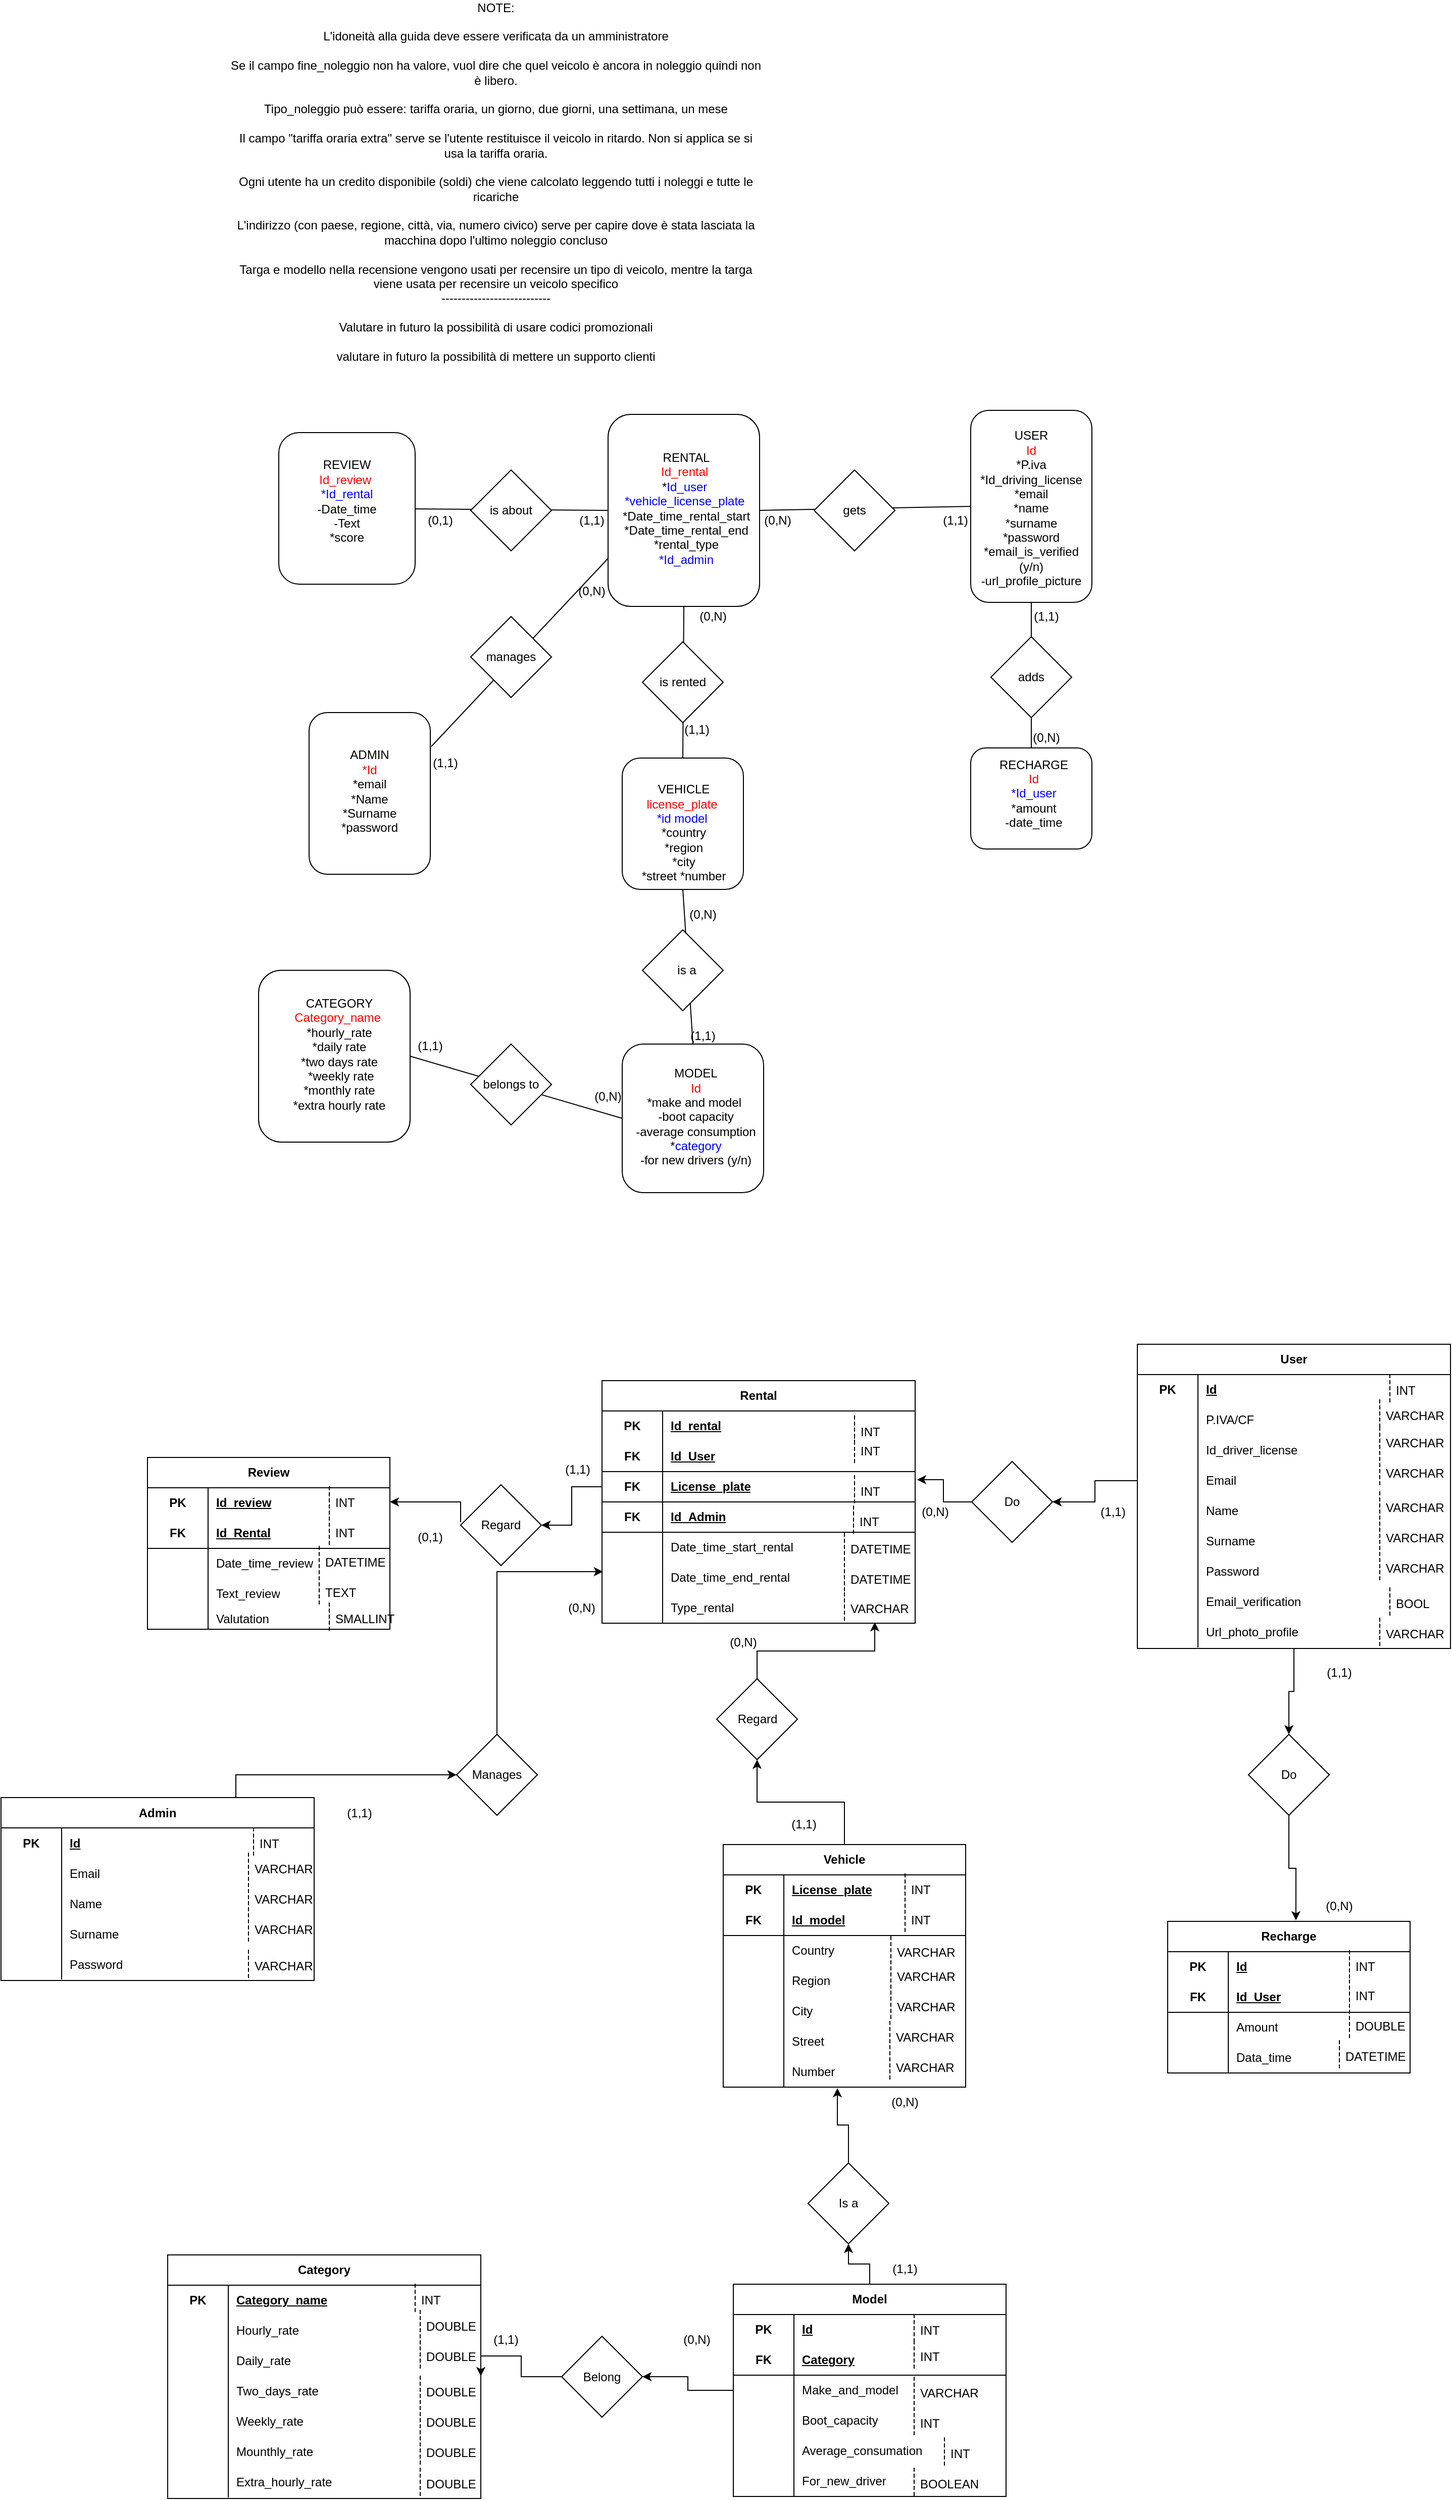 <mxfile version="21.6.5" type="device">
  <diagram name="Pagina-1" id="spRklvc4D5M0RmGC7vWD">
    <mxGraphModel dx="2901" dy="2365" grid="1" gridSize="10" guides="1" tooltips="1" connect="1" arrows="1" fold="1" page="1" pageScale="1" pageWidth="827" pageHeight="1169" math="0" shadow="0">
      <root>
        <mxCell id="0" />
        <mxCell id="1" parent="0" />
        <mxCell id="g_l1mVCfjvNsbew6AIQk-1" value="&lt;div&gt;NOTE:&lt;/div&gt;&lt;div&gt;&lt;br&gt;&lt;/div&gt;&lt;div&gt;L&#39;idoneità alla guida deve essere verificata da un amministratore&lt;/div&gt;&lt;div&gt;&lt;br&gt;&lt;/div&gt;&lt;div&gt;Se il campo fine_noleggio non ha valore, vuol dire che quel veicolo è ancora in noleggio quindi non è libero.&lt;/div&gt;&lt;div&gt;&lt;br&gt;&lt;/div&gt;&lt;div&gt;Tipo_noleggio può essere: tariffa oraria, un giorno, due giorni, una settimana, un mese&lt;/div&gt;&lt;div&gt;&lt;br&gt;&lt;/div&gt;&lt;div&gt;Il campo &quot;tariffa oraria extra&quot; serve se l&#39;utente restituisce il veicolo in ritardo. Non si applica se si usa la tariffa oraria.&lt;/div&gt;&lt;div&gt;&lt;br&gt;&lt;/div&gt;&lt;div&gt;Ogni utente ha un credito disponibile (soldi) che viene calcolato leggendo tutti i noleggi e tutte le ricariche&lt;/div&gt;&lt;div&gt;&lt;br&gt;&lt;/div&gt;&lt;div&gt;L&#39;indirizzo (con paese, regione, città, via, numero civico) serve per capire dove è stata lasciata la macchina dopo l&#39;ultimo noleggio concluso&lt;/div&gt;&lt;div&gt;&lt;br&gt;&lt;/div&gt;&lt;div&gt;Targa e modello nella recensione vengono usati per recensire un tipo di veicolo, mentre la targa viene usata per recensire un veicolo specifico&lt;/div&gt;&lt;div&gt;---------------------------&lt;/div&gt;&lt;div&gt;&lt;br&gt;&lt;/div&gt;&lt;div&gt;Valutare in futuro la possibilità di usare codici promozionali&lt;/div&gt;&lt;div&gt;&lt;br&gt;&lt;/div&gt;&lt;div&gt;valutare in futuro la possibilità di mettere un supporto clienti&lt;/div&gt;" style="text;html=1;strokeColor=none;fillColor=none;align=center;verticalAlign=middle;whiteSpace=wrap;rounded=0;" parent="1" vertex="1">
          <mxGeometry x="-50" y="-80" width="530" height="340" as="geometry" />
        </mxCell>
        <mxCell id="g_l1mVCfjvNsbew6AIQk-2" value="" style="rounded=1;whiteSpace=wrap;html=1;" parent="1" vertex="1">
          <mxGeometry x="685" y="316" width="120" height="190" as="geometry" />
        </mxCell>
        <mxCell id="g_l1mVCfjvNsbew6AIQk-3" value="USER&lt;br&gt;&lt;font color=&quot;#ff0000&quot;&gt;Id&lt;/font&gt;&lt;br&gt;*P.iva&lt;br&gt;*Id_driving_license&lt;br&gt;*email&lt;br&gt;*name&lt;br&gt;*surname&lt;br&gt;*password&lt;br&gt;*email_is_verified (y/n)&lt;br&gt;-url_profile_picture" style="text;html=1;strokeColor=none;fillColor=none;align=center;verticalAlign=middle;whiteSpace=wrap;rounded=0;" parent="1" vertex="1">
          <mxGeometry x="715" y="400" width="60" height="26" as="geometry" />
        </mxCell>
        <mxCell id="g_l1mVCfjvNsbew6AIQk-4" value="" style="rounded=1;whiteSpace=wrap;html=1;" parent="1" vertex="1">
          <mxGeometry x="340" y="660" width="120" height="130" as="geometry" />
        </mxCell>
        <mxCell id="g_l1mVCfjvNsbew6AIQk-5" value="VEHICLE&lt;br&gt;&lt;font color=&quot;#ff0000&quot;&gt;license_plate&lt;/font&gt;&amp;nbsp;&lt;br&gt;&lt;font color=&quot;#0000ff&quot;&gt;*id&amp;nbsp;model&lt;/font&gt;&amp;nbsp;&lt;br&gt;*country&lt;br&gt;*region&lt;br&gt;*city&lt;br&gt;*street *number" style="text;html=1;strokeColor=none;fillColor=none;align=center;verticalAlign=middle;whiteSpace=wrap;rounded=0;" parent="1" vertex="1">
          <mxGeometry x="356" y="720" width="90" height="27" as="geometry" />
        </mxCell>
        <mxCell id="g_l1mVCfjvNsbew6AIQk-6" value="" style="rounded=1;whiteSpace=wrap;html=1;" parent="1" vertex="1">
          <mxGeometry x="340" y="943" width="140" height="147" as="geometry" />
        </mxCell>
        <mxCell id="g_l1mVCfjvNsbew6AIQk-7" value="MODEL&lt;br&gt;&lt;font color=&quot;#ff0000&quot;&gt;Id&lt;/font&gt;&lt;br&gt;*make and model&lt;span style=&quot;background-color: initial;&quot;&gt;&amp;nbsp;&lt;/span&gt;&lt;br&gt;-boot capacity&lt;br&gt;-average consumption &lt;br&gt;*&lt;font color=&quot;#0000ff&quot;&gt;category&lt;/font&gt;&lt;br&gt;-for new drivers (y/n)" style="text;html=1;strokeColor=none;fillColor=none;align=center;verticalAlign=middle;whiteSpace=wrap;rounded=0;" parent="1" vertex="1">
          <mxGeometry x="346" y="999" width="134" height="31" as="geometry" />
        </mxCell>
        <mxCell id="g_l1mVCfjvNsbew6AIQk-8" value="" style="rounded=1;whiteSpace=wrap;html=1;" parent="1" vertex="1">
          <mxGeometry x="30" y="615" width="120" height="160" as="geometry" />
        </mxCell>
        <mxCell id="g_l1mVCfjvNsbew6AIQk-9" value="ADMIN&lt;br&gt;&lt;font color=&quot;#ff0000&quot;&gt;*Id&lt;/font&gt;&lt;br&gt;*email &lt;br&gt;*Name&lt;br&gt;*Surname *password" style="text;html=1;strokeColor=none;fillColor=none;align=center;verticalAlign=middle;whiteSpace=wrap;rounded=0;" parent="1" vertex="1">
          <mxGeometry x="35" y="650" width="110" height="85" as="geometry" />
        </mxCell>
        <mxCell id="g_l1mVCfjvNsbew6AIQk-10" value="" style="rounded=1;whiteSpace=wrap;html=1;" parent="1" vertex="1">
          <mxGeometry x="326" y="320" width="150" height="190" as="geometry" />
        </mxCell>
        <mxCell id="g_l1mVCfjvNsbew6AIQk-14" value="RENTAL&lt;br&gt;&lt;font color=&quot;#ff0000&quot;&gt;Id_rental&lt;/font&gt;&amp;nbsp;&lt;br&gt;*&lt;font color=&quot;#0000ff&quot;&gt;Id_user&lt;/font&gt;&amp;nbsp;&lt;br&gt;&lt;font color=&quot;#0000ff&quot;&gt;*vehicle_license_plate&lt;/font&gt;&amp;nbsp;&lt;br&gt;*Date_time_rental_start *Date_time_rental_end *rental_type&lt;br&gt;&lt;font color=&quot;#0000ff&quot;&gt;*Id_admin&lt;/font&gt;" style="text;html=1;strokeColor=none;fillColor=none;align=center;verticalAlign=middle;whiteSpace=wrap;rounded=0;" parent="1" vertex="1">
          <mxGeometry x="371" y="400" width="65" height="26" as="geometry" />
        </mxCell>
        <mxCell id="g_l1mVCfjvNsbew6AIQk-15" value="" style="rounded=1;whiteSpace=wrap;html=1;" parent="1" vertex="1">
          <mxGeometry x="-20" y="870" width="150" height="170" as="geometry" />
        </mxCell>
        <mxCell id="g_l1mVCfjvNsbew6AIQk-16" value="CATEGORY&lt;br&gt;&lt;font color=&quot;#ff0000&quot;&gt;Category_name&lt;/font&gt;&amp;nbsp;&lt;br&gt;*hourly_rate&lt;br&gt;*daily rate&lt;br&gt;*two days rate&lt;br&gt;&amp;nbsp;*weekly rate&lt;br&gt;*monthly rate &lt;br&gt;*extra hourly rate" style="text;html=1;strokeColor=none;fillColor=none;align=center;verticalAlign=middle;whiteSpace=wrap;rounded=0;" parent="1" vertex="1">
          <mxGeometry y="885" width="120" height="135" as="geometry" />
        </mxCell>
        <mxCell id="g_l1mVCfjvNsbew6AIQk-17" value="" style="rounded=1;whiteSpace=wrap;html=1;" parent="1" vertex="1">
          <mxGeometry y="338" width="135" height="150" as="geometry" />
        </mxCell>
        <mxCell id="g_l1mVCfjvNsbew6AIQk-18" value="REVIEW&lt;br&gt;&lt;font color=&quot;#ff0000&quot;&gt;Id_review&lt;/font&gt;&amp;nbsp;&lt;br&gt;&lt;font color=&quot;#0000ff&quot;&gt;*Id_rental&lt;/font&gt;&lt;br&gt;-Date_time&lt;br&gt;-Text&lt;br&gt;*score" style="text;html=1;strokeColor=none;fillColor=none;align=center;verticalAlign=middle;whiteSpace=wrap;rounded=0;" parent="1" vertex="1">
          <mxGeometry y="391" width="135" height="30" as="geometry" />
        </mxCell>
        <mxCell id="g_l1mVCfjvNsbew6AIQk-19" value="" style="rounded=1;whiteSpace=wrap;html=1;" parent="1" vertex="1">
          <mxGeometry x="685" y="650" width="120" height="100" as="geometry" />
        </mxCell>
        <mxCell id="g_l1mVCfjvNsbew6AIQk-20" value="RECHARGE&lt;br&gt;&lt;font color=&quot;#ff0000&quot;&gt;Id&lt;/font&gt;&lt;br&gt;&lt;font color=&quot;#0000ff&quot;&gt;*Id_user&lt;/font&gt;&lt;br&gt;*amount&lt;br&gt;-date_time" style="text;html=1;strokeColor=none;fillColor=none;align=center;verticalAlign=middle;whiteSpace=wrap;rounded=0;" parent="1" vertex="1">
          <mxGeometry x="715" y="680" width="65" height="30" as="geometry" />
        </mxCell>
        <mxCell id="g_l1mVCfjvNsbew6AIQk-21" value="" style="endArrow=none;html=1;rounded=0;exitX=0.5;exitY=0;exitDx=0;exitDy=0;entryX=0.5;entryY=1;entryDx=0;entryDy=0;" parent="1" source="g_l1mVCfjvNsbew6AIQk-6" target="g_l1mVCfjvNsbew6AIQk-4" edge="1">
          <mxGeometry width="50" height="50" relative="1" as="geometry">
            <mxPoint x="470" y="790" as="sourcePoint" />
            <mxPoint x="520" y="740" as="targetPoint" />
          </mxGeometry>
        </mxCell>
        <mxCell id="g_l1mVCfjvNsbew6AIQk-22" value="" style="rhombus;whiteSpace=wrap;html=1;" parent="1" vertex="1">
          <mxGeometry x="360" y="830" width="80" height="80" as="geometry" />
        </mxCell>
        <mxCell id="g_l1mVCfjvNsbew6AIQk-24" value="is a" style="text;html=1;strokeColor=none;fillColor=none;align=center;verticalAlign=middle;whiteSpace=wrap;rounded=0;" parent="1" vertex="1">
          <mxGeometry x="373.5" y="855" width="60" height="30" as="geometry" />
        </mxCell>
        <mxCell id="g_l1mVCfjvNsbew6AIQk-25" value="(1,1)" style="text;html=1;strokeColor=none;fillColor=none;align=center;verticalAlign=middle;whiteSpace=wrap;rounded=0;" parent="1" vertex="1">
          <mxGeometry x="390" y="920" width="60" height="30" as="geometry" />
        </mxCell>
        <mxCell id="g_l1mVCfjvNsbew6AIQk-26" value="(0,N)" style="text;html=1;strokeColor=none;fillColor=none;align=center;verticalAlign=middle;whiteSpace=wrap;rounded=0;" parent="1" vertex="1">
          <mxGeometry x="390" y="800" width="60" height="30" as="geometry" />
        </mxCell>
        <mxCell id="g_l1mVCfjvNsbew6AIQk-27" value="" style="endArrow=none;html=1;rounded=0;exitX=1;exitY=0.5;exitDx=0;exitDy=0;entryX=0;entryY=0.5;entryDx=0;entryDy=0;" parent="1" source="g_l1mVCfjvNsbew6AIQk-15" target="g_l1mVCfjvNsbew6AIQk-6" edge="1">
          <mxGeometry width="50" height="50" relative="1" as="geometry">
            <mxPoint x="190" y="910" as="sourcePoint" />
            <mxPoint x="240" y="860" as="targetPoint" />
          </mxGeometry>
        </mxCell>
        <mxCell id="g_l1mVCfjvNsbew6AIQk-28" value="" style="rhombus;whiteSpace=wrap;html=1;" parent="1" vertex="1">
          <mxGeometry x="190" y="943" width="80" height="80" as="geometry" />
        </mxCell>
        <mxCell id="g_l1mVCfjvNsbew6AIQk-29" value="belongs to" style="text;html=1;strokeColor=none;fillColor=none;align=center;verticalAlign=middle;whiteSpace=wrap;rounded=0;" parent="1" vertex="1">
          <mxGeometry x="200" y="967" width="60" height="32" as="geometry" />
        </mxCell>
        <mxCell id="g_l1mVCfjvNsbew6AIQk-30" value="(1,1)" style="text;html=1;strokeColor=none;fillColor=none;align=center;verticalAlign=middle;whiteSpace=wrap;rounded=0;" parent="1" vertex="1">
          <mxGeometry x="120" y="930" width="60" height="30" as="geometry" />
        </mxCell>
        <mxCell id="g_l1mVCfjvNsbew6AIQk-31" value="(0,N)" style="text;html=1;strokeColor=none;fillColor=none;align=center;verticalAlign=middle;whiteSpace=wrap;rounded=0;" parent="1" vertex="1">
          <mxGeometry x="296" y="980" width="60" height="30" as="geometry" />
        </mxCell>
        <mxCell id="g_l1mVCfjvNsbew6AIQk-35" value="(1,1)" style="text;html=1;strokeColor=none;fillColor=none;align=center;verticalAlign=middle;whiteSpace=wrap;rounded=0;" parent="1" vertex="1">
          <mxGeometry x="730" y="505" width="60" height="30" as="geometry" />
        </mxCell>
        <mxCell id="g_l1mVCfjvNsbew6AIQk-50" value="" style="endArrow=none;html=1;rounded=0;exitX=1;exitY=0.5;exitDx=0;exitDy=0;entryX=0;entryY=0.5;entryDx=0;entryDy=0;" parent="1" source="g_l1mVCfjvNsbew6AIQk-10" target="g_l1mVCfjvNsbew6AIQk-2" edge="1">
          <mxGeometry width="50" height="50" relative="1" as="geometry">
            <mxPoint x="490" y="480" as="sourcePoint" />
            <mxPoint x="630" y="480" as="targetPoint" />
          </mxGeometry>
        </mxCell>
        <mxCell id="g_l1mVCfjvNsbew6AIQk-51" value="gets" style="rhombus;whiteSpace=wrap;html=1;" parent="1" vertex="1">
          <mxGeometry x="530" y="375" width="80" height="80" as="geometry" />
        </mxCell>
        <mxCell id="g_l1mVCfjvNsbew6AIQk-53" value="(1,1)" style="text;html=1;strokeColor=none;fillColor=none;align=center;verticalAlign=middle;whiteSpace=wrap;rounded=0;" parent="1" vertex="1">
          <mxGeometry x="640" y="410" width="60" height="30" as="geometry" />
        </mxCell>
        <mxCell id="g_l1mVCfjvNsbew6AIQk-54" value="(0,N)" style="text;html=1;strokeColor=none;fillColor=none;align=center;verticalAlign=middle;whiteSpace=wrap;rounded=0;" parent="1" vertex="1">
          <mxGeometry x="464" y="410" width="60" height="30" as="geometry" />
        </mxCell>
        <mxCell id="g_l1mVCfjvNsbew6AIQk-57" value="" style="endArrow=none;html=1;rounded=0;exitX=0.5;exitY=0;exitDx=0;exitDy=0;entryX=0.5;entryY=1;entryDx=0;entryDy=0;" parent="1" source="g_l1mVCfjvNsbew6AIQk-4" target="g_l1mVCfjvNsbew6AIQk-10" edge="1">
          <mxGeometry width="50" height="50" relative="1" as="geometry">
            <mxPoint x="800" y="700" as="sourcePoint" />
            <mxPoint x="850" y="650" as="targetPoint" />
          </mxGeometry>
        </mxCell>
        <mxCell id="g_l1mVCfjvNsbew6AIQk-55" value="is rented" style="rhombus;whiteSpace=wrap;html=1;" parent="1" vertex="1">
          <mxGeometry x="360" y="545" width="80" height="80" as="geometry" />
        </mxCell>
        <mxCell id="g_l1mVCfjvNsbew6AIQk-60" value="(0,N)" style="text;html=1;strokeColor=none;fillColor=none;align=center;verticalAlign=middle;whiteSpace=wrap;rounded=0;" parent="1" vertex="1">
          <mxGeometry x="400" y="505" width="60" height="30" as="geometry" />
        </mxCell>
        <mxCell id="g_l1mVCfjvNsbew6AIQk-61" value="(1,1)" style="text;html=1;strokeColor=none;fillColor=none;align=center;verticalAlign=middle;whiteSpace=wrap;rounded=0;" parent="1" vertex="1">
          <mxGeometry x="384" y="617" width="60" height="30" as="geometry" />
        </mxCell>
        <mxCell id="g_l1mVCfjvNsbew6AIQk-64" value="" style="endArrow=none;html=1;rounded=0;exitX=0.5;exitY=0;exitDx=0;exitDy=0;entryX=0.5;entryY=1;entryDx=0;entryDy=0;" parent="1" source="g_l1mVCfjvNsbew6AIQk-19" target="g_l1mVCfjvNsbew6AIQk-2" edge="1">
          <mxGeometry width="50" height="50" relative="1" as="geometry">
            <mxPoint x="710" y="610" as="sourcePoint" />
            <mxPoint x="760" y="560" as="targetPoint" />
          </mxGeometry>
        </mxCell>
        <mxCell id="g_l1mVCfjvNsbew6AIQk-65" value="" style="rhombus;whiteSpace=wrap;html=1;" parent="1" vertex="1">
          <mxGeometry x="705" y="540" width="80" height="80" as="geometry" />
        </mxCell>
        <mxCell id="g_l1mVCfjvNsbew6AIQk-66" value="(0,N)" style="text;html=1;strokeColor=none;fillColor=none;align=center;verticalAlign=middle;whiteSpace=wrap;rounded=0;" parent="1" vertex="1">
          <mxGeometry x="730" y="625" width="60" height="30" as="geometry" />
        </mxCell>
        <mxCell id="g_l1mVCfjvNsbew6AIQk-67" value="adds" style="text;html=1;strokeColor=none;fillColor=none;align=center;verticalAlign=middle;whiteSpace=wrap;rounded=0;" parent="1" vertex="1">
          <mxGeometry x="715" y="565" width="60" height="30" as="geometry" />
        </mxCell>
        <mxCell id="g_l1mVCfjvNsbew6AIQk-72" value="" style="endArrow=none;html=1;rounded=0;exitX=1;exitY=0.75;exitDx=0;exitDy=0;entryX=0;entryY=0.5;entryDx=0;entryDy=0;" parent="1" source="g_l1mVCfjvNsbew6AIQk-18" target="g_l1mVCfjvNsbew6AIQk-10" edge="1">
          <mxGeometry width="50" height="50" relative="1" as="geometry">
            <mxPoint x="350" y="560" as="sourcePoint" />
            <mxPoint x="400" y="510" as="targetPoint" />
          </mxGeometry>
        </mxCell>
        <mxCell id="g_l1mVCfjvNsbew6AIQk-73" value="" style="rhombus;whiteSpace=wrap;html=1;" parent="1" vertex="1">
          <mxGeometry x="190" y="375" width="80" height="80" as="geometry" />
        </mxCell>
        <mxCell id="g_l1mVCfjvNsbew6AIQk-74" value="is about" style="text;html=1;strokeColor=none;fillColor=none;align=center;verticalAlign=middle;whiteSpace=wrap;rounded=0;" parent="1" vertex="1">
          <mxGeometry x="200" y="400" width="60" height="30" as="geometry" />
        </mxCell>
        <mxCell id="g_l1mVCfjvNsbew6AIQk-75" value="(1,1)" style="text;html=1;strokeColor=none;fillColor=none;align=center;verticalAlign=middle;whiteSpace=wrap;rounded=0;" parent="1" vertex="1">
          <mxGeometry x="280" y="410" width="60" height="30" as="geometry" />
        </mxCell>
        <mxCell id="g_l1mVCfjvNsbew6AIQk-76" value="(0,1)" style="text;html=1;strokeColor=none;fillColor=none;align=center;verticalAlign=middle;whiteSpace=wrap;rounded=0;" parent="1" vertex="1">
          <mxGeometry x="130" y="410" width="60" height="30" as="geometry" />
        </mxCell>
        <mxCell id="g_l1mVCfjvNsbew6AIQk-78" value="" style="endArrow=none;html=1;rounded=0;exitX=1.008;exitY=0.21;exitDx=0;exitDy=0;exitPerimeter=0;entryX=0;entryY=0.75;entryDx=0;entryDy=0;" parent="1" source="g_l1mVCfjvNsbew6AIQk-8" target="g_l1mVCfjvNsbew6AIQk-10" edge="1">
          <mxGeometry width="50" height="50" relative="1" as="geometry">
            <mxPoint x="220" y="600" as="sourcePoint" />
            <mxPoint x="330" y="500" as="targetPoint" />
          </mxGeometry>
        </mxCell>
        <mxCell id="g_l1mVCfjvNsbew6AIQk-79" value="" style="rhombus;whiteSpace=wrap;html=1;" parent="1" vertex="1">
          <mxGeometry x="190" y="520" width="80" height="80" as="geometry" />
        </mxCell>
        <mxCell id="g_l1mVCfjvNsbew6AIQk-80" value="manages" style="text;html=1;strokeColor=none;fillColor=none;align=center;verticalAlign=middle;whiteSpace=wrap;rounded=0;" parent="1" vertex="1">
          <mxGeometry x="200" y="545" width="60" height="30" as="geometry" />
        </mxCell>
        <mxCell id="g_l1mVCfjvNsbew6AIQk-81" value="(0,N)" style="text;html=1;strokeColor=none;fillColor=none;align=center;verticalAlign=middle;whiteSpace=wrap;rounded=0;" parent="1" vertex="1">
          <mxGeometry x="280" y="480" width="60" height="30" as="geometry" />
        </mxCell>
        <mxCell id="g_l1mVCfjvNsbew6AIQk-84" value="(1,1)" style="text;html=1;strokeColor=none;fillColor=none;align=center;verticalAlign=middle;whiteSpace=wrap;rounded=0;" parent="1" vertex="1">
          <mxGeometry x="135" y="650" width="60" height="30" as="geometry" />
        </mxCell>
        <mxCell id="Zgn1-G-WDwx2S1eYuMzh-245" style="edgeStyle=orthogonalEdgeStyle;rounded=0;orthogonalLoop=1;jettySize=auto;html=1;exitX=0.5;exitY=0;exitDx=0;exitDy=0;entryX=0.471;entryY=1.033;entryDx=0;entryDy=0;entryPerimeter=0;" parent="1" source="Zgn1-G-WDwx2S1eYuMzh-12" target="Zgn1-G-WDwx2S1eYuMzh-192" edge="1">
          <mxGeometry relative="1" as="geometry" />
        </mxCell>
        <mxCell id="Zgn1-G-WDwx2S1eYuMzh-12" value="Is a" style="rhombus;whiteSpace=wrap;html=1;" parent="1" vertex="1">
          <mxGeometry x="524" y="2050" width="80" height="80" as="geometry" />
        </mxCell>
        <mxCell id="Zgn1-G-WDwx2S1eYuMzh-14" value="(1,1)" style="text;html=1;strokeColor=none;fillColor=none;align=center;verticalAlign=middle;whiteSpace=wrap;rounded=0;" parent="1" vertex="1">
          <mxGeometry x="590" y="2140" width="60" height="30" as="geometry" />
        </mxCell>
        <mxCell id="Zgn1-G-WDwx2S1eYuMzh-15" value="(0,N)" style="text;html=1;strokeColor=none;fillColor=none;align=center;verticalAlign=middle;whiteSpace=wrap;rounded=0;" parent="1" vertex="1">
          <mxGeometry x="590" y="1975" width="60" height="30" as="geometry" />
        </mxCell>
        <mxCell id="Zgn1-G-WDwx2S1eYuMzh-295" style="edgeStyle=orthogonalEdgeStyle;rounded=0;orthogonalLoop=1;jettySize=auto;html=1;exitX=0;exitY=0.5;exitDx=0;exitDy=0;entryX=1;entryY=0;entryDx=0;entryDy=0;entryPerimeter=0;" parent="1" source="Zgn1-G-WDwx2S1eYuMzh-17" target="Zgn1-G-WDwx2S1eYuMzh-280" edge="1">
          <mxGeometry relative="1" as="geometry" />
        </mxCell>
        <mxCell id="Zgn1-G-WDwx2S1eYuMzh-17" value="Belong" style="rhombus;whiteSpace=wrap;html=1;" parent="1" vertex="1">
          <mxGeometry x="280" y="2221.5" width="80" height="80" as="geometry" />
        </mxCell>
        <mxCell id="Zgn1-G-WDwx2S1eYuMzh-19" value="(1,1)" style="text;html=1;strokeColor=none;fillColor=none;align=center;verticalAlign=middle;whiteSpace=wrap;rounded=0;" parent="1" vertex="1">
          <mxGeometry x="195" y="2210" width="60" height="30" as="geometry" />
        </mxCell>
        <mxCell id="Zgn1-G-WDwx2S1eYuMzh-21" value="(1,1)" style="text;html=1;strokeColor=none;fillColor=none;align=center;verticalAlign=middle;whiteSpace=wrap;rounded=0;" parent="1" vertex="1">
          <mxGeometry x="1020" y="1550" width="60" height="30" as="geometry" />
        </mxCell>
        <mxCell id="Zgn1-G-WDwx2S1eYuMzh-22" style="edgeStyle=orthogonalEdgeStyle;rounded=0;orthogonalLoop=1;jettySize=auto;html=1;exitX=0;exitY=0.5;exitDx=0;exitDy=0;entryX=1.006;entryY=0.267;entryDx=0;entryDy=0;entryPerimeter=0;" parent="1" source="Zgn1-G-WDwx2S1eYuMzh-23" target="Zgn1-G-WDwx2S1eYuMzh-73" edge="1">
          <mxGeometry relative="1" as="geometry" />
        </mxCell>
        <mxCell id="Zgn1-G-WDwx2S1eYuMzh-23" value="Do" style="rhombus;whiteSpace=wrap;html=1;" parent="1" vertex="1">
          <mxGeometry x="686" y="1356" width="80" height="80" as="geometry" />
        </mxCell>
        <mxCell id="Zgn1-G-WDwx2S1eYuMzh-24" value="(1,1)" style="text;html=1;strokeColor=none;fillColor=none;align=center;verticalAlign=middle;whiteSpace=wrap;rounded=0;" parent="1" vertex="1">
          <mxGeometry x="796" y="1391" width="60" height="30" as="geometry" />
        </mxCell>
        <mxCell id="Zgn1-G-WDwx2S1eYuMzh-25" value="(0,N)" style="text;html=1;strokeColor=none;fillColor=none;align=center;verticalAlign=middle;whiteSpace=wrap;rounded=0;" parent="1" vertex="1">
          <mxGeometry x="620" y="1391" width="60" height="30" as="geometry" />
        </mxCell>
        <mxCell id="Zgn1-G-WDwx2S1eYuMzh-209" style="edgeStyle=orthogonalEdgeStyle;rounded=0;orthogonalLoop=1;jettySize=auto;html=1;exitX=0.5;exitY=0;exitDx=0;exitDy=0;entryX=0.871;entryY=0.967;entryDx=0;entryDy=0;entryPerimeter=0;" parent="1" source="Zgn1-G-WDwx2S1eYuMzh-26" target="Zgn1-G-WDwx2S1eYuMzh-85" edge="1">
          <mxGeometry relative="1" as="geometry" />
        </mxCell>
        <mxCell id="Zgn1-G-WDwx2S1eYuMzh-26" value="Regard" style="rhombus;whiteSpace=wrap;html=1;" parent="1" vertex="1">
          <mxGeometry x="433.5" y="1571" width="80" height="80" as="geometry" />
        </mxCell>
        <mxCell id="Zgn1-G-WDwx2S1eYuMzh-28" value="(0,N)" style="text;html=1;strokeColor=none;fillColor=none;align=center;verticalAlign=middle;whiteSpace=wrap;rounded=0;" parent="1" vertex="1">
          <mxGeometry x="430" y="1520" width="60" height="30" as="geometry" />
        </mxCell>
        <mxCell id="Zgn1-G-WDwx2S1eYuMzh-29" value="(1,1)" style="text;html=1;strokeColor=none;fillColor=none;align=center;verticalAlign=middle;whiteSpace=wrap;rounded=0;" parent="1" vertex="1">
          <mxGeometry x="490" y="1700" width="60" height="30" as="geometry" />
        </mxCell>
        <mxCell id="Zgn1-G-WDwx2S1eYuMzh-168" style="edgeStyle=orthogonalEdgeStyle;rounded=0;orthogonalLoop=1;jettySize=auto;html=1;exitX=0.5;exitY=1;exitDx=0;exitDy=0;entryX=0.529;entryY=-0.007;entryDx=0;entryDy=0;entryPerimeter=0;" parent="1" source="Zgn1-G-WDwx2S1eYuMzh-31" target="Zgn1-G-WDwx2S1eYuMzh-142" edge="1">
          <mxGeometry relative="1" as="geometry" />
        </mxCell>
        <mxCell id="Zgn1-G-WDwx2S1eYuMzh-31" value="Do" style="rhombus;whiteSpace=wrap;html=1;" parent="1" vertex="1">
          <mxGeometry x="960" y="1626" width="80" height="80" as="geometry" />
        </mxCell>
        <mxCell id="Zgn1-G-WDwx2S1eYuMzh-32" value="(0,N)" style="text;html=1;strokeColor=none;fillColor=none;align=center;verticalAlign=middle;whiteSpace=wrap;rounded=0;" parent="1" vertex="1">
          <mxGeometry x="1020" y="1781" width="60" height="30" as="geometry" />
        </mxCell>
        <mxCell id="Zgn1-G-WDwx2S1eYuMzh-34" value="Regard" style="rhombus;whiteSpace=wrap;html=1;" parent="1" vertex="1">
          <mxGeometry x="180" y="1379" width="80" height="80" as="geometry" />
        </mxCell>
        <mxCell id="Zgn1-G-WDwx2S1eYuMzh-35" style="edgeStyle=orthogonalEdgeStyle;rounded=0;orthogonalLoop=1;jettySize=auto;html=1;exitX=1;exitY=0;exitDx=0;exitDy=0;entryX=1;entryY=0.5;entryDx=0;entryDy=0;" parent="1" source="Zgn1-G-WDwx2S1eYuMzh-36" target="Zgn1-G-WDwx2S1eYuMzh-58" edge="1">
          <mxGeometry relative="1" as="geometry" />
        </mxCell>
        <mxCell id="Zgn1-G-WDwx2S1eYuMzh-36" value="(0,1)" style="text;html=1;strokeColor=none;fillColor=none;align=center;verticalAlign=middle;whiteSpace=wrap;rounded=0;" parent="1" vertex="1">
          <mxGeometry x="120" y="1416" width="60" height="30" as="geometry" />
        </mxCell>
        <mxCell id="Zgn1-G-WDwx2S1eYuMzh-335" style="edgeStyle=orthogonalEdgeStyle;rounded=0;orthogonalLoop=1;jettySize=auto;html=1;exitX=0.5;exitY=0;exitDx=0;exitDy=0;entryX=0.003;entryY=0.3;entryDx=0;entryDy=0;entryPerimeter=0;" parent="1" source="Zgn1-G-WDwx2S1eYuMzh-38" target="Zgn1-G-WDwx2S1eYuMzh-82" edge="1">
          <mxGeometry relative="1" as="geometry" />
        </mxCell>
        <mxCell id="Zgn1-G-WDwx2S1eYuMzh-38" value="Manages" style="rhombus;whiteSpace=wrap;html=1;" parent="1" vertex="1">
          <mxGeometry x="176" y="1626" width="80" height="80" as="geometry" />
        </mxCell>
        <mxCell id="Zgn1-G-WDwx2S1eYuMzh-40" value="(0,N)" style="text;html=1;strokeColor=none;fillColor=none;align=center;verticalAlign=middle;whiteSpace=wrap;rounded=0;" parent="1" vertex="1">
          <mxGeometry x="270" y="1486" width="60" height="30" as="geometry" />
        </mxCell>
        <mxCell id="Zgn1-G-WDwx2S1eYuMzh-41" value="(1,1)" style="text;html=1;strokeColor=none;fillColor=none;align=center;verticalAlign=middle;whiteSpace=wrap;rounded=0;" parent="1" vertex="1">
          <mxGeometry x="50" y="1688.5" width="60" height="30" as="geometry" />
        </mxCell>
        <mxCell id="Zgn1-G-WDwx2S1eYuMzh-42" value="Review" style="shape=table;startSize=30;container=1;collapsible=1;childLayout=tableLayout;fixedRows=1;rowLines=0;fontStyle=1;align=center;resizeLast=1;html=1;whiteSpace=wrap;" parent="1" vertex="1">
          <mxGeometry x="-130" y="1352" width="240" height="170" as="geometry">
            <mxRectangle x="-100" y="1220" width="80" height="30" as="alternateBounds" />
          </mxGeometry>
        </mxCell>
        <mxCell id="Zgn1-G-WDwx2S1eYuMzh-43" value="" style="shape=tableRow;horizontal=0;startSize=0;swimlaneHead=0;swimlaneBody=0;fillColor=none;collapsible=0;dropTarget=0;points=[[0,0.5],[1,0.5]];portConstraint=eastwest;top=0;left=0;right=0;bottom=0;html=1;" parent="Zgn1-G-WDwx2S1eYuMzh-42" vertex="1">
          <mxGeometry y="30" width="240" height="30" as="geometry" />
        </mxCell>
        <mxCell id="Zgn1-G-WDwx2S1eYuMzh-44" value="PK" style="shape=partialRectangle;connectable=0;fillColor=none;top=0;left=0;bottom=0;right=0;fontStyle=1;overflow=hidden;html=1;whiteSpace=wrap;" parent="Zgn1-G-WDwx2S1eYuMzh-43" vertex="1">
          <mxGeometry width="60" height="30" as="geometry">
            <mxRectangle width="60" height="30" as="alternateBounds" />
          </mxGeometry>
        </mxCell>
        <mxCell id="Zgn1-G-WDwx2S1eYuMzh-45" value="Id_review" style="shape=partialRectangle;connectable=0;fillColor=none;top=0;left=0;bottom=0;right=0;align=left;spacingLeft=6;fontStyle=5;overflow=hidden;html=1;whiteSpace=wrap;" parent="Zgn1-G-WDwx2S1eYuMzh-43" vertex="1">
          <mxGeometry x="60" width="180" height="30" as="geometry">
            <mxRectangle width="180" height="30" as="alternateBounds" />
          </mxGeometry>
        </mxCell>
        <mxCell id="Zgn1-G-WDwx2S1eYuMzh-46" value="" style="shape=tableRow;horizontal=0;startSize=0;swimlaneHead=0;swimlaneBody=0;fillColor=none;collapsible=0;dropTarget=0;points=[[0,0.5],[1,0.5]];portConstraint=eastwest;top=0;left=0;right=0;bottom=1;html=1;" parent="Zgn1-G-WDwx2S1eYuMzh-42" vertex="1">
          <mxGeometry y="60" width="240" height="30" as="geometry" />
        </mxCell>
        <mxCell id="Zgn1-G-WDwx2S1eYuMzh-47" value="FK" style="shape=partialRectangle;connectable=0;fillColor=none;top=0;left=0;bottom=0;right=0;fontStyle=1;overflow=hidden;html=1;whiteSpace=wrap;" parent="Zgn1-G-WDwx2S1eYuMzh-46" vertex="1">
          <mxGeometry width="60" height="30" as="geometry">
            <mxRectangle width="60" height="30" as="alternateBounds" />
          </mxGeometry>
        </mxCell>
        <mxCell id="Zgn1-G-WDwx2S1eYuMzh-48" value="Id_Rental" style="shape=partialRectangle;connectable=0;fillColor=none;top=0;left=0;bottom=0;right=0;align=left;spacingLeft=6;fontStyle=5;overflow=hidden;html=1;whiteSpace=wrap;" parent="Zgn1-G-WDwx2S1eYuMzh-46" vertex="1">
          <mxGeometry x="60" width="180" height="30" as="geometry">
            <mxRectangle width="180" height="30" as="alternateBounds" />
          </mxGeometry>
        </mxCell>
        <mxCell id="Zgn1-G-WDwx2S1eYuMzh-49" value="" style="shape=tableRow;horizontal=0;startSize=0;swimlaneHead=0;swimlaneBody=0;fillColor=none;collapsible=0;dropTarget=0;points=[[0,0.5],[1,0.5]];portConstraint=eastwest;top=0;left=0;right=0;bottom=0;html=1;" parent="Zgn1-G-WDwx2S1eYuMzh-42" vertex="1">
          <mxGeometry y="90" width="240" height="30" as="geometry" />
        </mxCell>
        <mxCell id="Zgn1-G-WDwx2S1eYuMzh-50" value="" style="shape=partialRectangle;connectable=0;fillColor=none;top=0;left=0;bottom=0;right=0;editable=1;overflow=hidden;html=1;whiteSpace=wrap;" parent="Zgn1-G-WDwx2S1eYuMzh-49" vertex="1">
          <mxGeometry width="60" height="30" as="geometry">
            <mxRectangle width="60" height="30" as="alternateBounds" />
          </mxGeometry>
        </mxCell>
        <mxCell id="Zgn1-G-WDwx2S1eYuMzh-51" value="Date_time_review" style="shape=partialRectangle;connectable=0;fillColor=none;top=0;left=0;bottom=0;right=0;align=left;spacingLeft=6;overflow=hidden;html=1;whiteSpace=wrap;" parent="Zgn1-G-WDwx2S1eYuMzh-49" vertex="1">
          <mxGeometry x="60" width="180" height="30" as="geometry">
            <mxRectangle width="180" height="30" as="alternateBounds" />
          </mxGeometry>
        </mxCell>
        <mxCell id="Zgn1-G-WDwx2S1eYuMzh-52" value="" style="shape=tableRow;horizontal=0;startSize=0;swimlaneHead=0;swimlaneBody=0;fillColor=none;collapsible=0;dropTarget=0;points=[[0,0.5],[1,0.5]];portConstraint=eastwest;top=0;left=0;right=0;bottom=0;html=1;" parent="Zgn1-G-WDwx2S1eYuMzh-42" vertex="1">
          <mxGeometry y="120" width="240" height="30" as="geometry" />
        </mxCell>
        <mxCell id="Zgn1-G-WDwx2S1eYuMzh-53" value="" style="shape=partialRectangle;connectable=0;fillColor=none;top=0;left=0;bottom=0;right=0;editable=1;overflow=hidden;html=1;whiteSpace=wrap;" parent="Zgn1-G-WDwx2S1eYuMzh-52" vertex="1">
          <mxGeometry width="60" height="30" as="geometry">
            <mxRectangle width="60" height="30" as="alternateBounds" />
          </mxGeometry>
        </mxCell>
        <mxCell id="Zgn1-G-WDwx2S1eYuMzh-54" value="Text_review" style="shape=partialRectangle;connectable=0;fillColor=none;top=0;left=0;bottom=0;right=0;align=left;spacingLeft=6;overflow=hidden;html=1;whiteSpace=wrap;" parent="Zgn1-G-WDwx2S1eYuMzh-52" vertex="1">
          <mxGeometry x="60" width="180" height="30" as="geometry">
            <mxRectangle width="180" height="30" as="alternateBounds" />
          </mxGeometry>
        </mxCell>
        <mxCell id="Zgn1-G-WDwx2S1eYuMzh-55" value="" style="shape=tableRow;horizontal=0;startSize=0;swimlaneHead=0;swimlaneBody=0;fillColor=none;collapsible=0;dropTarget=0;points=[[0,0.5],[1,0.5]];portConstraint=eastwest;top=0;left=0;right=0;bottom=0;html=1;" parent="Zgn1-G-WDwx2S1eYuMzh-42" vertex="1">
          <mxGeometry y="150" width="240" height="20" as="geometry" />
        </mxCell>
        <mxCell id="Zgn1-G-WDwx2S1eYuMzh-56" value="" style="shape=partialRectangle;connectable=0;fillColor=none;top=0;left=0;bottom=0;right=0;editable=1;overflow=hidden;html=1;whiteSpace=wrap;" parent="Zgn1-G-WDwx2S1eYuMzh-55" vertex="1">
          <mxGeometry width="60" height="20" as="geometry">
            <mxRectangle width="60" height="20" as="alternateBounds" />
          </mxGeometry>
        </mxCell>
        <mxCell id="Zgn1-G-WDwx2S1eYuMzh-57" value="Valutation" style="shape=partialRectangle;connectable=0;fillColor=none;top=0;left=0;bottom=0;right=0;align=left;spacingLeft=6;overflow=hidden;html=1;whiteSpace=wrap;" parent="Zgn1-G-WDwx2S1eYuMzh-55" vertex="1">
          <mxGeometry x="60" width="180" height="20" as="geometry">
            <mxRectangle width="180" height="20" as="alternateBounds" />
          </mxGeometry>
        </mxCell>
        <mxCell id="Zgn1-G-WDwx2S1eYuMzh-58" value="INT" style="shape=partialRectangle;fillColor=none;align=left;verticalAlign=middle;strokeColor=none;spacingLeft=34;rotatable=0;points=[[0,0.5],[1,0.5]];portConstraint=eastwest;dropTarget=0;" parent="1" vertex="1">
          <mxGeometry x="20" y="1381" width="90" height="30" as="geometry" />
        </mxCell>
        <mxCell id="Zgn1-G-WDwx2S1eYuMzh-59" value="" style="shape=partialRectangle;top=0;left=0;bottom=0;fillColor=none;stokeWidth=1;dashed=1;align=left;verticalAlign=middle;spacingLeft=4;spacingRight=4;overflow=hidden;rotatable=0;points=[];portConstraint=eastwest;part=1;" parent="Zgn1-G-WDwx2S1eYuMzh-58" vertex="1" connectable="0">
          <mxGeometry width="30" height="30" as="geometry" />
        </mxCell>
        <mxCell id="Zgn1-G-WDwx2S1eYuMzh-60" value="DATETIME" style="shape=partialRectangle;fillColor=none;align=left;verticalAlign=middle;strokeColor=none;spacingLeft=34;rotatable=0;points=[[0,0.5],[1,0.5]];portConstraint=eastwest;dropTarget=0;" parent="1" vertex="1">
          <mxGeometry x="10" y="1440" width="90" height="30" as="geometry" />
        </mxCell>
        <mxCell id="Zgn1-G-WDwx2S1eYuMzh-61" value="" style="shape=partialRectangle;top=0;left=0;bottom=0;fillColor=none;stokeWidth=1;dashed=1;align=left;verticalAlign=middle;spacingLeft=4;spacingRight=4;overflow=hidden;rotatable=0;points=[];portConstraint=eastwest;part=1;" parent="Zgn1-G-WDwx2S1eYuMzh-60" vertex="1" connectable="0">
          <mxGeometry width="30" height="30" as="geometry" />
        </mxCell>
        <mxCell id="Zgn1-G-WDwx2S1eYuMzh-62" value="TEXT" style="shape=partialRectangle;fillColor=none;align=left;verticalAlign=middle;strokeColor=none;spacingLeft=34;rotatable=0;points=[[0,0.5],[1,0.5]];portConstraint=eastwest;dropTarget=0;" parent="1" vertex="1">
          <mxGeometry x="10" y="1470" width="90" height="30" as="geometry" />
        </mxCell>
        <mxCell id="Zgn1-G-WDwx2S1eYuMzh-63" value="" style="shape=partialRectangle;top=0;left=0;bottom=0;fillColor=none;stokeWidth=1;dashed=1;align=left;verticalAlign=middle;spacingLeft=4;spacingRight=4;overflow=hidden;rotatable=0;points=[];portConstraint=eastwest;part=1;" parent="Zgn1-G-WDwx2S1eYuMzh-62" vertex="1" connectable="0">
          <mxGeometry width="30" height="30" as="geometry" />
        </mxCell>
        <mxCell id="Zgn1-G-WDwx2S1eYuMzh-64" value="SMALLINT" style="shape=partialRectangle;fillColor=none;align=left;verticalAlign=middle;strokeColor=none;spacingLeft=34;rotatable=0;points=[[0,0.5],[1,0.5]];portConstraint=eastwest;dropTarget=0;" parent="1" vertex="1">
          <mxGeometry x="20" y="1496" width="90" height="30" as="geometry" />
        </mxCell>
        <mxCell id="Zgn1-G-WDwx2S1eYuMzh-65" value="" style="shape=partialRectangle;top=0;left=0;bottom=0;fillColor=none;stokeWidth=1;dashed=1;align=left;verticalAlign=middle;spacingLeft=4;spacingRight=4;overflow=hidden;rotatable=0;points=[];portConstraint=eastwest;part=1;" parent="Zgn1-G-WDwx2S1eYuMzh-64" vertex="1" connectable="0">
          <mxGeometry width="30" height="30" as="geometry" />
        </mxCell>
        <mxCell id="Zgn1-G-WDwx2S1eYuMzh-66" value="Rental" style="shape=table;startSize=30;container=1;collapsible=1;childLayout=tableLayout;fixedRows=1;rowLines=0;fontStyle=1;align=center;resizeLast=1;html=1;whiteSpace=wrap;" parent="1" vertex="1">
          <mxGeometry x="320" y="1276" width="310" height="240" as="geometry">
            <mxRectangle x="-100" y="1220" width="80" height="30" as="alternateBounds" />
          </mxGeometry>
        </mxCell>
        <mxCell id="Zgn1-G-WDwx2S1eYuMzh-67" value="" style="shape=tableRow;horizontal=0;startSize=0;swimlaneHead=0;swimlaneBody=0;fillColor=none;collapsible=0;dropTarget=0;points=[[0,0.5],[1,0.5]];portConstraint=eastwest;top=0;left=0;right=0;bottom=0;html=1;" parent="Zgn1-G-WDwx2S1eYuMzh-66" vertex="1">
          <mxGeometry y="30" width="310" height="30" as="geometry" />
        </mxCell>
        <mxCell id="Zgn1-G-WDwx2S1eYuMzh-68" value="PK" style="shape=partialRectangle;connectable=0;fillColor=none;top=0;left=0;bottom=0;right=0;fontStyle=1;overflow=hidden;html=1;whiteSpace=wrap;" parent="Zgn1-G-WDwx2S1eYuMzh-67" vertex="1">
          <mxGeometry width="60" height="30" as="geometry">
            <mxRectangle width="60" height="30" as="alternateBounds" />
          </mxGeometry>
        </mxCell>
        <mxCell id="Zgn1-G-WDwx2S1eYuMzh-69" value="Id_rental" style="shape=partialRectangle;connectable=0;fillColor=none;top=0;left=0;bottom=0;right=0;align=left;spacingLeft=6;fontStyle=5;overflow=hidden;html=1;whiteSpace=wrap;" parent="Zgn1-G-WDwx2S1eYuMzh-67" vertex="1">
          <mxGeometry x="60" width="250" height="30" as="geometry">
            <mxRectangle width="250" height="30" as="alternateBounds" />
          </mxGeometry>
        </mxCell>
        <mxCell id="Zgn1-G-WDwx2S1eYuMzh-70" value="" style="shape=tableRow;horizontal=0;startSize=0;swimlaneHead=0;swimlaneBody=0;fillColor=none;collapsible=0;dropTarget=0;points=[[0,0.5],[1,0.5]];portConstraint=eastwest;top=0;left=0;right=0;bottom=1;html=1;" parent="Zgn1-G-WDwx2S1eYuMzh-66" vertex="1">
          <mxGeometry y="60" width="310" height="30" as="geometry" />
        </mxCell>
        <mxCell id="Zgn1-G-WDwx2S1eYuMzh-71" value="FK" style="shape=partialRectangle;connectable=0;fillColor=none;top=0;left=0;bottom=0;right=0;fontStyle=1;overflow=hidden;html=1;whiteSpace=wrap;" parent="Zgn1-G-WDwx2S1eYuMzh-70" vertex="1">
          <mxGeometry width="60" height="30" as="geometry">
            <mxRectangle width="60" height="30" as="alternateBounds" />
          </mxGeometry>
        </mxCell>
        <mxCell id="Zgn1-G-WDwx2S1eYuMzh-72" value="Id_User" style="shape=partialRectangle;connectable=0;fillColor=none;top=0;left=0;bottom=0;right=0;align=left;spacingLeft=6;fontStyle=5;overflow=hidden;html=1;whiteSpace=wrap;" parent="Zgn1-G-WDwx2S1eYuMzh-70" vertex="1">
          <mxGeometry x="60" width="250" height="30" as="geometry">
            <mxRectangle width="250" height="30" as="alternateBounds" />
          </mxGeometry>
        </mxCell>
        <mxCell id="Zgn1-G-WDwx2S1eYuMzh-73" value="" style="shape=tableRow;horizontal=0;startSize=0;swimlaneHead=0;swimlaneBody=0;fillColor=none;collapsible=0;dropTarget=0;points=[[0,0.5],[1,0.5]];portConstraint=eastwest;top=0;left=0;right=0;bottom=1;html=1;" parent="Zgn1-G-WDwx2S1eYuMzh-66" vertex="1">
          <mxGeometry y="90" width="310" height="30" as="geometry" />
        </mxCell>
        <mxCell id="Zgn1-G-WDwx2S1eYuMzh-74" value="FK" style="shape=partialRectangle;connectable=0;fillColor=none;top=0;left=0;bottom=0;right=0;fontStyle=1;overflow=hidden;html=1;whiteSpace=wrap;" parent="Zgn1-G-WDwx2S1eYuMzh-73" vertex="1">
          <mxGeometry width="60" height="30" as="geometry">
            <mxRectangle width="60" height="30" as="alternateBounds" />
          </mxGeometry>
        </mxCell>
        <mxCell id="Zgn1-G-WDwx2S1eYuMzh-75" value="License_plate" style="shape=partialRectangle;connectable=0;fillColor=none;top=0;left=0;bottom=0;right=0;align=left;spacingLeft=6;fontStyle=5;overflow=hidden;html=1;whiteSpace=wrap;" parent="Zgn1-G-WDwx2S1eYuMzh-73" vertex="1">
          <mxGeometry x="60" width="250" height="30" as="geometry">
            <mxRectangle width="250" height="30" as="alternateBounds" />
          </mxGeometry>
        </mxCell>
        <mxCell id="Zgn1-G-WDwx2S1eYuMzh-76" value="" style="shape=tableRow;horizontal=0;startSize=0;swimlaneHead=0;swimlaneBody=0;fillColor=none;collapsible=0;dropTarget=0;points=[[0,0.5],[1,0.5]];portConstraint=eastwest;top=0;left=0;right=0;bottom=1;html=1;" parent="Zgn1-G-WDwx2S1eYuMzh-66" vertex="1">
          <mxGeometry y="120" width="310" height="30" as="geometry" />
        </mxCell>
        <mxCell id="Zgn1-G-WDwx2S1eYuMzh-77" value="FK" style="shape=partialRectangle;connectable=0;fillColor=none;top=0;left=0;bottom=0;right=0;fontStyle=1;overflow=hidden;html=1;whiteSpace=wrap;" parent="Zgn1-G-WDwx2S1eYuMzh-76" vertex="1">
          <mxGeometry width="60" height="30" as="geometry">
            <mxRectangle width="60" height="30" as="alternateBounds" />
          </mxGeometry>
        </mxCell>
        <mxCell id="Zgn1-G-WDwx2S1eYuMzh-78" value="Id_Admin" style="shape=partialRectangle;connectable=0;fillColor=none;top=0;left=0;bottom=0;right=0;align=left;spacingLeft=6;fontStyle=5;overflow=hidden;html=1;whiteSpace=wrap;" parent="Zgn1-G-WDwx2S1eYuMzh-76" vertex="1">
          <mxGeometry x="60" width="250" height="30" as="geometry">
            <mxRectangle width="250" height="30" as="alternateBounds" />
          </mxGeometry>
        </mxCell>
        <mxCell id="Zgn1-G-WDwx2S1eYuMzh-79" value="" style="shape=tableRow;horizontal=0;startSize=0;swimlaneHead=0;swimlaneBody=0;fillColor=none;collapsible=0;dropTarget=0;points=[[0,0.5],[1,0.5]];portConstraint=eastwest;top=0;left=0;right=0;bottom=0;html=1;" parent="Zgn1-G-WDwx2S1eYuMzh-66" vertex="1">
          <mxGeometry y="150" width="310" height="30" as="geometry" />
        </mxCell>
        <mxCell id="Zgn1-G-WDwx2S1eYuMzh-80" value="" style="shape=partialRectangle;connectable=0;fillColor=none;top=0;left=0;bottom=0;right=0;editable=1;overflow=hidden;html=1;whiteSpace=wrap;" parent="Zgn1-G-WDwx2S1eYuMzh-79" vertex="1">
          <mxGeometry width="60" height="30" as="geometry">
            <mxRectangle width="60" height="30" as="alternateBounds" />
          </mxGeometry>
        </mxCell>
        <mxCell id="Zgn1-G-WDwx2S1eYuMzh-81" value="Date_time_start_rental" style="shape=partialRectangle;connectable=0;fillColor=none;top=0;left=0;bottom=0;right=0;align=left;spacingLeft=6;overflow=hidden;html=1;whiteSpace=wrap;" parent="Zgn1-G-WDwx2S1eYuMzh-79" vertex="1">
          <mxGeometry x="60" width="250" height="30" as="geometry">
            <mxRectangle width="250" height="30" as="alternateBounds" />
          </mxGeometry>
        </mxCell>
        <mxCell id="Zgn1-G-WDwx2S1eYuMzh-82" value="" style="shape=tableRow;horizontal=0;startSize=0;swimlaneHead=0;swimlaneBody=0;fillColor=none;collapsible=0;dropTarget=0;points=[[0,0.5],[1,0.5]];portConstraint=eastwest;top=0;left=0;right=0;bottom=0;html=1;" parent="Zgn1-G-WDwx2S1eYuMzh-66" vertex="1">
          <mxGeometry y="180" width="310" height="30" as="geometry" />
        </mxCell>
        <mxCell id="Zgn1-G-WDwx2S1eYuMzh-83" value="" style="shape=partialRectangle;connectable=0;fillColor=none;top=0;left=0;bottom=0;right=0;editable=1;overflow=hidden;html=1;whiteSpace=wrap;" parent="Zgn1-G-WDwx2S1eYuMzh-82" vertex="1">
          <mxGeometry width="60" height="30" as="geometry">
            <mxRectangle width="60" height="30" as="alternateBounds" />
          </mxGeometry>
        </mxCell>
        <mxCell id="Zgn1-G-WDwx2S1eYuMzh-84" value="Date_time_end_rental" style="shape=partialRectangle;connectable=0;fillColor=none;top=0;left=0;bottom=0;right=0;align=left;spacingLeft=6;overflow=hidden;html=1;whiteSpace=wrap;" parent="Zgn1-G-WDwx2S1eYuMzh-82" vertex="1">
          <mxGeometry x="60" width="250" height="30" as="geometry">
            <mxRectangle width="250" height="30" as="alternateBounds" />
          </mxGeometry>
        </mxCell>
        <mxCell id="Zgn1-G-WDwx2S1eYuMzh-85" value="" style="shape=tableRow;horizontal=0;startSize=0;swimlaneHead=0;swimlaneBody=0;fillColor=none;collapsible=0;dropTarget=0;points=[[0,0.5],[1,0.5]];portConstraint=eastwest;top=0;left=0;right=0;bottom=0;html=1;" parent="Zgn1-G-WDwx2S1eYuMzh-66" vertex="1">
          <mxGeometry y="210" width="310" height="30" as="geometry" />
        </mxCell>
        <mxCell id="Zgn1-G-WDwx2S1eYuMzh-86" value="" style="shape=partialRectangle;connectable=0;fillColor=none;top=0;left=0;bottom=0;right=0;editable=1;overflow=hidden;html=1;whiteSpace=wrap;" parent="Zgn1-G-WDwx2S1eYuMzh-85" vertex="1">
          <mxGeometry width="60" height="30" as="geometry">
            <mxRectangle width="60" height="30" as="alternateBounds" />
          </mxGeometry>
        </mxCell>
        <mxCell id="Zgn1-G-WDwx2S1eYuMzh-87" value="Type_rental" style="shape=partialRectangle;connectable=0;fillColor=none;top=0;left=0;bottom=0;right=0;align=left;spacingLeft=6;overflow=hidden;html=1;whiteSpace=wrap;" parent="Zgn1-G-WDwx2S1eYuMzh-85" vertex="1">
          <mxGeometry x="60" width="250" height="30" as="geometry">
            <mxRectangle width="250" height="30" as="alternateBounds" />
          </mxGeometry>
        </mxCell>
        <mxCell id="Zgn1-G-WDwx2S1eYuMzh-88" value="INT" style="shape=partialRectangle;fillColor=none;align=left;verticalAlign=middle;strokeColor=none;spacingLeft=34;rotatable=0;points=[[0,0.5],[1,0.5]];portConstraint=eastwest;dropTarget=0;" parent="1" vertex="1">
          <mxGeometry x="540" y="1311" width="90" height="30" as="geometry" />
        </mxCell>
        <mxCell id="Zgn1-G-WDwx2S1eYuMzh-89" value="" style="shape=partialRectangle;top=0;left=0;bottom=0;fillColor=none;stokeWidth=1;dashed=1;align=left;verticalAlign=middle;spacingLeft=4;spacingRight=4;overflow=hidden;rotatable=0;points=[];portConstraint=eastwest;part=1;" parent="Zgn1-G-WDwx2S1eYuMzh-88" vertex="1" connectable="0">
          <mxGeometry width="30" height="30" as="geometry" />
        </mxCell>
        <mxCell id="Zgn1-G-WDwx2S1eYuMzh-90" value="DATETIME" style="shape=partialRectangle;fillColor=none;align=left;verticalAlign=middle;strokeColor=none;spacingLeft=34;rotatable=0;points=[[0,0.5],[1,0.5]];portConstraint=eastwest;dropTarget=0;" parent="1" vertex="1">
          <mxGeometry x="530" y="1457" width="90" height="30" as="geometry" />
        </mxCell>
        <mxCell id="Zgn1-G-WDwx2S1eYuMzh-91" value="" style="shape=partialRectangle;top=0;left=0;bottom=0;fillColor=none;stokeWidth=1;dashed=1;align=left;verticalAlign=middle;spacingLeft=4;spacingRight=4;overflow=hidden;rotatable=0;points=[];portConstraint=eastwest;part=1;" parent="Zgn1-G-WDwx2S1eYuMzh-90" vertex="1" connectable="0">
          <mxGeometry width="30" height="30" as="geometry" />
        </mxCell>
        <mxCell id="Zgn1-G-WDwx2S1eYuMzh-92" value="VARCHAR" style="shape=partialRectangle;fillColor=none;align=left;verticalAlign=middle;strokeColor=none;spacingLeft=34;rotatable=0;points=[[0,0.5],[1,0.5]];portConstraint=eastwest;dropTarget=0;" parent="1" vertex="1">
          <mxGeometry x="530" y="1486" width="90" height="30" as="geometry" />
        </mxCell>
        <mxCell id="Zgn1-G-WDwx2S1eYuMzh-93" value="" style="shape=partialRectangle;top=0;left=0;bottom=0;fillColor=none;stokeWidth=1;dashed=1;align=left;verticalAlign=middle;spacingLeft=4;spacingRight=4;overflow=hidden;rotatable=0;points=[];portConstraint=eastwest;part=1;" parent="Zgn1-G-WDwx2S1eYuMzh-92" vertex="1" connectable="0">
          <mxGeometry width="30" height="30" as="geometry" />
        </mxCell>
        <mxCell id="Zgn1-G-WDwx2S1eYuMzh-94" style="edgeStyle=orthogonalEdgeStyle;rounded=0;orthogonalLoop=1;jettySize=auto;html=1;exitX=0;exitY=0.5;exitDx=0;exitDy=0;entryX=1;entryY=0.5;entryDx=0;entryDy=0;" parent="1" source="Zgn1-G-WDwx2S1eYuMzh-73" target="Zgn1-G-WDwx2S1eYuMzh-34" edge="1">
          <mxGeometry relative="1" as="geometry" />
        </mxCell>
        <mxCell id="Zgn1-G-WDwx2S1eYuMzh-167" style="edgeStyle=orthogonalEdgeStyle;rounded=0;orthogonalLoop=1;jettySize=auto;html=1;exitX=0.5;exitY=1;exitDx=0;exitDy=0;entryX=0.5;entryY=0;entryDx=0;entryDy=0;" parent="1" source="Zgn1-G-WDwx2S1eYuMzh-95" target="Zgn1-G-WDwx2S1eYuMzh-31" edge="1">
          <mxGeometry relative="1" as="geometry" />
        </mxCell>
        <mxCell id="Zgn1-G-WDwx2S1eYuMzh-95" value="User" style="shape=table;startSize=30;container=1;collapsible=1;childLayout=tableLayout;fixedRows=1;rowLines=0;fontStyle=1;align=center;resizeLast=1;html=1;whiteSpace=wrap;" parent="1" vertex="1">
          <mxGeometry x="850" y="1240" width="310" height="301" as="geometry">
            <mxRectangle x="-100" y="1220" width="80" height="30" as="alternateBounds" />
          </mxGeometry>
        </mxCell>
        <mxCell id="Zgn1-G-WDwx2S1eYuMzh-96" value="" style="shape=tableRow;horizontal=0;startSize=0;swimlaneHead=0;swimlaneBody=0;fillColor=none;collapsible=0;dropTarget=0;points=[[0,0.5],[1,0.5]];portConstraint=eastwest;top=0;left=0;right=0;bottom=0;html=1;" parent="Zgn1-G-WDwx2S1eYuMzh-95" vertex="1">
          <mxGeometry y="30" width="310" height="30" as="geometry" />
        </mxCell>
        <mxCell id="Zgn1-G-WDwx2S1eYuMzh-97" value="PK" style="shape=partialRectangle;connectable=0;fillColor=none;top=0;left=0;bottom=0;right=0;fontStyle=1;overflow=hidden;html=1;whiteSpace=wrap;" parent="Zgn1-G-WDwx2S1eYuMzh-96" vertex="1">
          <mxGeometry width="60" height="30" as="geometry">
            <mxRectangle width="60" height="30" as="alternateBounds" />
          </mxGeometry>
        </mxCell>
        <mxCell id="Zgn1-G-WDwx2S1eYuMzh-98" value="Id" style="shape=partialRectangle;connectable=0;fillColor=none;top=0;left=0;bottom=0;right=0;align=left;spacingLeft=6;fontStyle=5;overflow=hidden;html=1;whiteSpace=wrap;" parent="Zgn1-G-WDwx2S1eYuMzh-96" vertex="1">
          <mxGeometry x="60" width="250" height="30" as="geometry">
            <mxRectangle width="250" height="30" as="alternateBounds" />
          </mxGeometry>
        </mxCell>
        <mxCell id="Zgn1-G-WDwx2S1eYuMzh-99" value="" style="shape=tableRow;horizontal=0;startSize=0;swimlaneHead=0;swimlaneBody=0;fillColor=none;collapsible=0;dropTarget=0;points=[[0,0.5],[1,0.5]];portConstraint=eastwest;top=0;left=0;right=0;bottom=0;html=1;" parent="Zgn1-G-WDwx2S1eYuMzh-95" vertex="1">
          <mxGeometry y="60" width="310" height="30" as="geometry" />
        </mxCell>
        <mxCell id="Zgn1-G-WDwx2S1eYuMzh-100" value="" style="shape=partialRectangle;connectable=0;fillColor=none;top=0;left=0;bottom=0;right=0;editable=1;overflow=hidden;html=1;whiteSpace=wrap;" parent="Zgn1-G-WDwx2S1eYuMzh-99" vertex="1">
          <mxGeometry width="60" height="30" as="geometry">
            <mxRectangle width="60" height="30" as="alternateBounds" />
          </mxGeometry>
        </mxCell>
        <mxCell id="Zgn1-G-WDwx2S1eYuMzh-101" value="P.IVA/CF" style="shape=partialRectangle;connectable=0;fillColor=none;top=0;left=0;bottom=0;right=0;align=left;spacingLeft=6;overflow=hidden;html=1;whiteSpace=wrap;" parent="Zgn1-G-WDwx2S1eYuMzh-99" vertex="1">
          <mxGeometry x="60" width="250" height="30" as="geometry">
            <mxRectangle width="250" height="30" as="alternateBounds" />
          </mxGeometry>
        </mxCell>
        <mxCell id="Zgn1-G-WDwx2S1eYuMzh-102" value="" style="shape=tableRow;horizontal=0;startSize=0;swimlaneHead=0;swimlaneBody=0;fillColor=none;collapsible=0;dropTarget=0;points=[[0,0.5],[1,0.5]];portConstraint=eastwest;top=0;left=0;right=0;bottom=0;html=1;" parent="Zgn1-G-WDwx2S1eYuMzh-95" vertex="1">
          <mxGeometry y="90" width="310" height="30" as="geometry" />
        </mxCell>
        <mxCell id="Zgn1-G-WDwx2S1eYuMzh-103" value="" style="shape=partialRectangle;connectable=0;fillColor=none;top=0;left=0;bottom=0;right=0;editable=1;overflow=hidden;html=1;whiteSpace=wrap;" parent="Zgn1-G-WDwx2S1eYuMzh-102" vertex="1">
          <mxGeometry width="60" height="30" as="geometry">
            <mxRectangle width="60" height="30" as="alternateBounds" />
          </mxGeometry>
        </mxCell>
        <mxCell id="Zgn1-G-WDwx2S1eYuMzh-104" value="Id_driver_license" style="shape=partialRectangle;connectable=0;fillColor=none;top=0;left=0;bottom=0;right=0;align=left;spacingLeft=6;overflow=hidden;html=1;whiteSpace=wrap;" parent="Zgn1-G-WDwx2S1eYuMzh-102" vertex="1">
          <mxGeometry x="60" width="250" height="30" as="geometry">
            <mxRectangle width="250" height="30" as="alternateBounds" />
          </mxGeometry>
        </mxCell>
        <mxCell id="Zgn1-G-WDwx2S1eYuMzh-105" value="" style="shape=tableRow;horizontal=0;startSize=0;swimlaneHead=0;swimlaneBody=0;fillColor=none;collapsible=0;dropTarget=0;points=[[0,0.5],[1,0.5]];portConstraint=eastwest;top=0;left=0;right=0;bottom=0;html=1;" parent="Zgn1-G-WDwx2S1eYuMzh-95" vertex="1">
          <mxGeometry y="120" width="310" height="30" as="geometry" />
        </mxCell>
        <mxCell id="Zgn1-G-WDwx2S1eYuMzh-106" value="" style="shape=partialRectangle;connectable=0;fillColor=none;top=0;left=0;bottom=0;right=0;editable=1;overflow=hidden;html=1;whiteSpace=wrap;" parent="Zgn1-G-WDwx2S1eYuMzh-105" vertex="1">
          <mxGeometry width="60" height="30" as="geometry">
            <mxRectangle width="60" height="30" as="alternateBounds" />
          </mxGeometry>
        </mxCell>
        <mxCell id="Zgn1-G-WDwx2S1eYuMzh-107" value="Email" style="shape=partialRectangle;connectable=0;fillColor=none;top=0;left=0;bottom=0;right=0;align=left;spacingLeft=6;overflow=hidden;html=1;whiteSpace=wrap;" parent="Zgn1-G-WDwx2S1eYuMzh-105" vertex="1">
          <mxGeometry x="60" width="250" height="30" as="geometry">
            <mxRectangle width="250" height="30" as="alternateBounds" />
          </mxGeometry>
        </mxCell>
        <mxCell id="Zgn1-G-WDwx2S1eYuMzh-108" value="" style="shape=tableRow;horizontal=0;startSize=0;swimlaneHead=0;swimlaneBody=0;fillColor=none;collapsible=0;dropTarget=0;points=[[0,0.5],[1,0.5]];portConstraint=eastwest;top=0;left=0;right=0;bottom=0;html=1;" parent="Zgn1-G-WDwx2S1eYuMzh-95" vertex="1">
          <mxGeometry y="150" width="310" height="30" as="geometry" />
        </mxCell>
        <mxCell id="Zgn1-G-WDwx2S1eYuMzh-109" value="" style="shape=partialRectangle;connectable=0;fillColor=none;top=0;left=0;bottom=0;right=0;editable=1;overflow=hidden;html=1;whiteSpace=wrap;" parent="Zgn1-G-WDwx2S1eYuMzh-108" vertex="1">
          <mxGeometry width="60" height="30" as="geometry">
            <mxRectangle width="60" height="30" as="alternateBounds" />
          </mxGeometry>
        </mxCell>
        <mxCell id="Zgn1-G-WDwx2S1eYuMzh-110" value="Name" style="shape=partialRectangle;connectable=0;fillColor=none;top=0;left=0;bottom=0;right=0;align=left;spacingLeft=6;overflow=hidden;html=1;whiteSpace=wrap;" parent="Zgn1-G-WDwx2S1eYuMzh-108" vertex="1">
          <mxGeometry x="60" width="250" height="30" as="geometry">
            <mxRectangle width="250" height="30" as="alternateBounds" />
          </mxGeometry>
        </mxCell>
        <mxCell id="Zgn1-G-WDwx2S1eYuMzh-111" value="" style="shape=tableRow;horizontal=0;startSize=0;swimlaneHead=0;swimlaneBody=0;fillColor=none;collapsible=0;dropTarget=0;points=[[0,0.5],[1,0.5]];portConstraint=eastwest;top=0;left=0;right=0;bottom=0;html=1;" parent="Zgn1-G-WDwx2S1eYuMzh-95" vertex="1">
          <mxGeometry y="180" width="310" height="30" as="geometry" />
        </mxCell>
        <mxCell id="Zgn1-G-WDwx2S1eYuMzh-112" value="" style="shape=partialRectangle;connectable=0;fillColor=none;top=0;left=0;bottom=0;right=0;editable=1;overflow=hidden;html=1;whiteSpace=wrap;" parent="Zgn1-G-WDwx2S1eYuMzh-111" vertex="1">
          <mxGeometry width="60" height="30" as="geometry">
            <mxRectangle width="60" height="30" as="alternateBounds" />
          </mxGeometry>
        </mxCell>
        <mxCell id="Zgn1-G-WDwx2S1eYuMzh-113" value="Surname" style="shape=partialRectangle;connectable=0;fillColor=none;top=0;left=0;bottom=0;right=0;align=left;spacingLeft=6;overflow=hidden;html=1;whiteSpace=wrap;" parent="Zgn1-G-WDwx2S1eYuMzh-111" vertex="1">
          <mxGeometry x="60" width="250" height="30" as="geometry">
            <mxRectangle width="250" height="30" as="alternateBounds" />
          </mxGeometry>
        </mxCell>
        <mxCell id="Zgn1-G-WDwx2S1eYuMzh-114" value="" style="shape=tableRow;horizontal=0;startSize=0;swimlaneHead=0;swimlaneBody=0;fillColor=none;collapsible=0;dropTarget=0;points=[[0,0.5],[1,0.5]];portConstraint=eastwest;top=0;left=0;right=0;bottom=0;html=1;" parent="Zgn1-G-WDwx2S1eYuMzh-95" vertex="1">
          <mxGeometry y="210" width="310" height="30" as="geometry" />
        </mxCell>
        <mxCell id="Zgn1-G-WDwx2S1eYuMzh-115" value="" style="shape=partialRectangle;connectable=0;fillColor=none;top=0;left=0;bottom=0;right=0;editable=1;overflow=hidden;html=1;whiteSpace=wrap;" parent="Zgn1-G-WDwx2S1eYuMzh-114" vertex="1">
          <mxGeometry width="60" height="30" as="geometry">
            <mxRectangle width="60" height="30" as="alternateBounds" />
          </mxGeometry>
        </mxCell>
        <mxCell id="Zgn1-G-WDwx2S1eYuMzh-116" value="Password" style="shape=partialRectangle;connectable=0;fillColor=none;top=0;left=0;bottom=0;right=0;align=left;spacingLeft=6;overflow=hidden;html=1;whiteSpace=wrap;" parent="Zgn1-G-WDwx2S1eYuMzh-114" vertex="1">
          <mxGeometry x="60" width="250" height="30" as="geometry">
            <mxRectangle width="250" height="30" as="alternateBounds" />
          </mxGeometry>
        </mxCell>
        <mxCell id="Zgn1-G-WDwx2S1eYuMzh-117" value="" style="shape=tableRow;horizontal=0;startSize=0;swimlaneHead=0;swimlaneBody=0;fillColor=none;collapsible=0;dropTarget=0;points=[[0,0.5],[1,0.5]];portConstraint=eastwest;top=0;left=0;right=0;bottom=0;html=1;" parent="Zgn1-G-WDwx2S1eYuMzh-95" vertex="1">
          <mxGeometry y="240" width="310" height="30" as="geometry" />
        </mxCell>
        <mxCell id="Zgn1-G-WDwx2S1eYuMzh-118" value="" style="shape=partialRectangle;connectable=0;fillColor=none;top=0;left=0;bottom=0;right=0;editable=1;overflow=hidden;html=1;whiteSpace=wrap;" parent="Zgn1-G-WDwx2S1eYuMzh-117" vertex="1">
          <mxGeometry width="60" height="30" as="geometry">
            <mxRectangle width="60" height="30" as="alternateBounds" />
          </mxGeometry>
        </mxCell>
        <mxCell id="Zgn1-G-WDwx2S1eYuMzh-119" value="Email_verification" style="shape=partialRectangle;connectable=0;fillColor=none;top=0;left=0;bottom=0;right=0;align=left;spacingLeft=6;overflow=hidden;html=1;whiteSpace=wrap;" parent="Zgn1-G-WDwx2S1eYuMzh-117" vertex="1">
          <mxGeometry x="60" width="250" height="30" as="geometry">
            <mxRectangle width="250" height="30" as="alternateBounds" />
          </mxGeometry>
        </mxCell>
        <mxCell id="Zgn1-G-WDwx2S1eYuMzh-120" value="" style="shape=tableRow;horizontal=0;startSize=0;swimlaneHead=0;swimlaneBody=0;fillColor=none;collapsible=0;dropTarget=0;points=[[0,0.5],[1,0.5]];portConstraint=eastwest;top=0;left=0;right=0;bottom=0;html=1;" parent="Zgn1-G-WDwx2S1eYuMzh-95" vertex="1">
          <mxGeometry y="270" width="310" height="30" as="geometry" />
        </mxCell>
        <mxCell id="Zgn1-G-WDwx2S1eYuMzh-121" value="" style="shape=partialRectangle;connectable=0;fillColor=none;top=0;left=0;bottom=0;right=0;editable=1;overflow=hidden;html=1;whiteSpace=wrap;" parent="Zgn1-G-WDwx2S1eYuMzh-120" vertex="1">
          <mxGeometry width="60" height="30" as="geometry">
            <mxRectangle width="60" height="30" as="alternateBounds" />
          </mxGeometry>
        </mxCell>
        <mxCell id="Zgn1-G-WDwx2S1eYuMzh-122" value="Url_photo_profile" style="shape=partialRectangle;connectable=0;fillColor=none;top=0;left=0;bottom=0;right=0;align=left;spacingLeft=6;overflow=hidden;html=1;whiteSpace=wrap;" parent="Zgn1-G-WDwx2S1eYuMzh-120" vertex="1">
          <mxGeometry x="60" width="250" height="30" as="geometry">
            <mxRectangle width="250" height="30" as="alternateBounds" />
          </mxGeometry>
        </mxCell>
        <mxCell id="Zgn1-G-WDwx2S1eYuMzh-123" value="INT" style="shape=partialRectangle;fillColor=none;align=left;verticalAlign=middle;strokeColor=none;spacingLeft=34;rotatable=0;points=[[0,0.5],[1,0.5]];portConstraint=eastwest;dropTarget=0;" parent="1" vertex="1">
          <mxGeometry x="1070" y="1270" width="90" height="30" as="geometry" />
        </mxCell>
        <mxCell id="Zgn1-G-WDwx2S1eYuMzh-124" value="" style="shape=partialRectangle;top=0;left=0;bottom=0;fillColor=none;stokeWidth=1;dashed=1;align=left;verticalAlign=middle;spacingLeft=4;spacingRight=4;overflow=hidden;rotatable=0;points=[];portConstraint=eastwest;part=1;" parent="Zgn1-G-WDwx2S1eYuMzh-123" vertex="1" connectable="0">
          <mxGeometry width="30" height="30" as="geometry" />
        </mxCell>
        <mxCell id="Zgn1-G-WDwx2S1eYuMzh-125" value="VARCHAR" style="shape=partialRectangle;fillColor=none;align=left;verticalAlign=middle;strokeColor=none;spacingLeft=34;rotatable=0;points=[[0,0.5],[1,0.5]];portConstraint=eastwest;dropTarget=0;" parent="1" vertex="1">
          <mxGeometry x="1060" y="1295" width="90" height="30" as="geometry" />
        </mxCell>
        <mxCell id="Zgn1-G-WDwx2S1eYuMzh-126" value="" style="shape=partialRectangle;top=0;left=0;bottom=0;fillColor=none;stokeWidth=1;dashed=1;align=left;verticalAlign=middle;spacingLeft=4;spacingRight=4;overflow=hidden;rotatable=0;points=[];portConstraint=eastwest;part=1;" parent="Zgn1-G-WDwx2S1eYuMzh-125" vertex="1" connectable="0">
          <mxGeometry width="30" height="30" as="geometry" />
        </mxCell>
        <mxCell id="Zgn1-G-WDwx2S1eYuMzh-137" value="BOOL" style="shape=partialRectangle;fillColor=none;align=left;verticalAlign=middle;strokeColor=none;spacingLeft=34;rotatable=0;points=[[0,0.5],[1,0.5]];portConstraint=eastwest;dropTarget=0;" parent="1" vertex="1">
          <mxGeometry x="1070" y="1481" width="90" height="30" as="geometry" />
        </mxCell>
        <mxCell id="Zgn1-G-WDwx2S1eYuMzh-138" value="" style="shape=partialRectangle;top=0;left=0;bottom=0;fillColor=none;stokeWidth=1;dashed=1;align=left;verticalAlign=middle;spacingLeft=4;spacingRight=4;overflow=hidden;rotatable=0;points=[];portConstraint=eastwest;part=1;" parent="Zgn1-G-WDwx2S1eYuMzh-137" vertex="1" connectable="0">
          <mxGeometry width="30" height="30" as="geometry" />
        </mxCell>
        <mxCell id="Zgn1-G-WDwx2S1eYuMzh-141" style="edgeStyle=orthogonalEdgeStyle;rounded=0;orthogonalLoop=1;jettySize=auto;html=1;exitX=0;exitY=0.5;exitDx=0;exitDy=0;entryX=1;entryY=0.5;entryDx=0;entryDy=0;" parent="1" source="Zgn1-G-WDwx2S1eYuMzh-105" target="Zgn1-G-WDwx2S1eYuMzh-23" edge="1">
          <mxGeometry relative="1" as="geometry" />
        </mxCell>
        <mxCell id="Zgn1-G-WDwx2S1eYuMzh-142" value="Recharge" style="shape=table;startSize=30;container=1;collapsible=1;childLayout=tableLayout;fixedRows=1;rowLines=0;fontStyle=1;align=center;resizeLast=1;html=1;whiteSpace=wrap;" parent="1" vertex="1">
          <mxGeometry x="880" y="1811" width="240" height="150" as="geometry">
            <mxRectangle x="-100" y="1220" width="80" height="30" as="alternateBounds" />
          </mxGeometry>
        </mxCell>
        <mxCell id="Zgn1-G-WDwx2S1eYuMzh-143" value="" style="shape=tableRow;horizontal=0;startSize=0;swimlaneHead=0;swimlaneBody=0;fillColor=none;collapsible=0;dropTarget=0;points=[[0,0.5],[1,0.5]];portConstraint=eastwest;top=0;left=0;right=0;bottom=0;html=1;" parent="Zgn1-G-WDwx2S1eYuMzh-142" vertex="1">
          <mxGeometry y="30" width="240" height="30" as="geometry" />
        </mxCell>
        <mxCell id="Zgn1-G-WDwx2S1eYuMzh-144" value="PK" style="shape=partialRectangle;connectable=0;fillColor=none;top=0;left=0;bottom=0;right=0;fontStyle=1;overflow=hidden;html=1;whiteSpace=wrap;" parent="Zgn1-G-WDwx2S1eYuMzh-143" vertex="1">
          <mxGeometry width="60" height="30" as="geometry">
            <mxRectangle width="60" height="30" as="alternateBounds" />
          </mxGeometry>
        </mxCell>
        <mxCell id="Zgn1-G-WDwx2S1eYuMzh-145" value="Id" style="shape=partialRectangle;connectable=0;fillColor=none;top=0;left=0;bottom=0;right=0;align=left;spacingLeft=6;fontStyle=5;overflow=hidden;html=1;whiteSpace=wrap;" parent="Zgn1-G-WDwx2S1eYuMzh-143" vertex="1">
          <mxGeometry x="60" width="180" height="30" as="geometry">
            <mxRectangle width="180" height="30" as="alternateBounds" />
          </mxGeometry>
        </mxCell>
        <mxCell id="Zgn1-G-WDwx2S1eYuMzh-146" value="" style="shape=tableRow;horizontal=0;startSize=0;swimlaneHead=0;swimlaneBody=0;fillColor=none;collapsible=0;dropTarget=0;points=[[0,0.5],[1,0.5]];portConstraint=eastwest;top=0;left=0;right=0;bottom=1;html=1;" parent="Zgn1-G-WDwx2S1eYuMzh-142" vertex="1">
          <mxGeometry y="60" width="240" height="30" as="geometry" />
        </mxCell>
        <mxCell id="Zgn1-G-WDwx2S1eYuMzh-147" value="FK" style="shape=partialRectangle;connectable=0;fillColor=none;top=0;left=0;bottom=0;right=0;fontStyle=1;overflow=hidden;html=1;whiteSpace=wrap;" parent="Zgn1-G-WDwx2S1eYuMzh-146" vertex="1">
          <mxGeometry width="60" height="30" as="geometry">
            <mxRectangle width="60" height="30" as="alternateBounds" />
          </mxGeometry>
        </mxCell>
        <mxCell id="Zgn1-G-WDwx2S1eYuMzh-148" value="Id_User" style="shape=partialRectangle;connectable=0;fillColor=none;top=0;left=0;bottom=0;right=0;align=left;spacingLeft=6;fontStyle=5;overflow=hidden;html=1;whiteSpace=wrap;" parent="Zgn1-G-WDwx2S1eYuMzh-146" vertex="1">
          <mxGeometry x="60" width="180" height="30" as="geometry">
            <mxRectangle width="180" height="30" as="alternateBounds" />
          </mxGeometry>
        </mxCell>
        <mxCell id="Zgn1-G-WDwx2S1eYuMzh-149" value="" style="shape=tableRow;horizontal=0;startSize=0;swimlaneHead=0;swimlaneBody=0;fillColor=none;collapsible=0;dropTarget=0;points=[[0,0.5],[1,0.5]];portConstraint=eastwest;top=0;left=0;right=0;bottom=0;html=1;" parent="Zgn1-G-WDwx2S1eYuMzh-142" vertex="1">
          <mxGeometry y="90" width="240" height="30" as="geometry" />
        </mxCell>
        <mxCell id="Zgn1-G-WDwx2S1eYuMzh-150" value="" style="shape=partialRectangle;connectable=0;fillColor=none;top=0;left=0;bottom=0;right=0;editable=1;overflow=hidden;html=1;whiteSpace=wrap;" parent="Zgn1-G-WDwx2S1eYuMzh-149" vertex="1">
          <mxGeometry width="60" height="30" as="geometry">
            <mxRectangle width="60" height="30" as="alternateBounds" />
          </mxGeometry>
        </mxCell>
        <mxCell id="Zgn1-G-WDwx2S1eYuMzh-151" value="Amount" style="shape=partialRectangle;connectable=0;fillColor=none;top=0;left=0;bottom=0;right=0;align=left;spacingLeft=6;overflow=hidden;html=1;whiteSpace=wrap;" parent="Zgn1-G-WDwx2S1eYuMzh-149" vertex="1">
          <mxGeometry x="60" width="180" height="30" as="geometry">
            <mxRectangle width="180" height="30" as="alternateBounds" />
          </mxGeometry>
        </mxCell>
        <mxCell id="Zgn1-G-WDwx2S1eYuMzh-152" value="" style="shape=tableRow;horizontal=0;startSize=0;swimlaneHead=0;swimlaneBody=0;fillColor=none;collapsible=0;dropTarget=0;points=[[0,0.5],[1,0.5]];portConstraint=eastwest;top=0;left=0;right=0;bottom=0;html=1;" parent="Zgn1-G-WDwx2S1eYuMzh-142" vertex="1">
          <mxGeometry y="120" width="240" height="30" as="geometry" />
        </mxCell>
        <mxCell id="Zgn1-G-WDwx2S1eYuMzh-153" value="" style="shape=partialRectangle;connectable=0;fillColor=none;top=0;left=0;bottom=0;right=0;editable=1;overflow=hidden;html=1;whiteSpace=wrap;" parent="Zgn1-G-WDwx2S1eYuMzh-152" vertex="1">
          <mxGeometry width="60" height="30" as="geometry">
            <mxRectangle width="60" height="30" as="alternateBounds" />
          </mxGeometry>
        </mxCell>
        <mxCell id="Zgn1-G-WDwx2S1eYuMzh-154" value="Data_time" style="shape=partialRectangle;connectable=0;fillColor=none;top=0;left=0;bottom=0;right=0;align=left;spacingLeft=6;overflow=hidden;html=1;whiteSpace=wrap;" parent="Zgn1-G-WDwx2S1eYuMzh-152" vertex="1">
          <mxGeometry x="60" width="180" height="30" as="geometry">
            <mxRectangle width="180" height="30" as="alternateBounds" />
          </mxGeometry>
        </mxCell>
        <mxCell id="Zgn1-G-WDwx2S1eYuMzh-158" value="INT" style="shape=partialRectangle;fillColor=none;align=left;verticalAlign=middle;strokeColor=none;spacingLeft=34;rotatable=0;points=[[0,0.5],[1,0.5]];portConstraint=eastwest;dropTarget=0;" parent="1" vertex="1">
          <mxGeometry x="1030" y="1840" width="90" height="30" as="geometry" />
        </mxCell>
        <mxCell id="Zgn1-G-WDwx2S1eYuMzh-159" value="" style="shape=partialRectangle;top=0;left=0;bottom=0;fillColor=none;stokeWidth=1;dashed=1;align=left;verticalAlign=middle;spacingLeft=4;spacingRight=4;overflow=hidden;rotatable=0;points=[];portConstraint=eastwest;part=1;" parent="Zgn1-G-WDwx2S1eYuMzh-158" vertex="1" connectable="0">
          <mxGeometry width="30" height="30" as="geometry" />
        </mxCell>
        <mxCell id="Zgn1-G-WDwx2S1eYuMzh-160" value="DOUBLE" style="shape=partialRectangle;fillColor=none;align=left;verticalAlign=middle;strokeColor=none;spacingLeft=34;rotatable=0;points=[[0,0.5],[1,0.5]];portConstraint=eastwest;dropTarget=0;" parent="1" vertex="1">
          <mxGeometry x="1030" y="1899" width="90" height="30" as="geometry" />
        </mxCell>
        <mxCell id="Zgn1-G-WDwx2S1eYuMzh-161" value="" style="shape=partialRectangle;top=0;left=0;bottom=0;fillColor=none;stokeWidth=1;dashed=1;align=left;verticalAlign=middle;spacingLeft=4;spacingRight=4;overflow=hidden;rotatable=0;points=[];portConstraint=eastwest;part=1;" parent="Zgn1-G-WDwx2S1eYuMzh-160" vertex="1" connectable="0">
          <mxGeometry width="30" height="30" as="geometry" />
        </mxCell>
        <mxCell id="Zgn1-G-WDwx2S1eYuMzh-162" value="DATETIME" style="shape=partialRectangle;fillColor=none;align=left;verticalAlign=middle;strokeColor=none;spacingLeft=34;rotatable=0;points=[[0,0.5],[1,0.5]];portConstraint=eastwest;dropTarget=0;" parent="1" vertex="1">
          <mxGeometry x="1020" y="1929" width="90" height="30" as="geometry" />
        </mxCell>
        <mxCell id="Zgn1-G-WDwx2S1eYuMzh-163" value="" style="shape=partialRectangle;top=0;left=0;bottom=0;fillColor=none;stokeWidth=1;dashed=1;align=left;verticalAlign=middle;spacingLeft=4;spacingRight=4;overflow=hidden;rotatable=0;points=[];portConstraint=eastwest;part=1;" parent="Zgn1-G-WDwx2S1eYuMzh-162" vertex="1" connectable="0">
          <mxGeometry width="30" height="30" as="geometry" />
        </mxCell>
        <mxCell id="Zgn1-G-WDwx2S1eYuMzh-208" style="edgeStyle=orthogonalEdgeStyle;rounded=0;orthogonalLoop=1;jettySize=auto;html=1;exitX=0.5;exitY=0;exitDx=0;exitDy=0;entryX=0.5;entryY=1;entryDx=0;entryDy=0;" parent="1" source="Zgn1-G-WDwx2S1eYuMzh-170" target="Zgn1-G-WDwx2S1eYuMzh-26" edge="1">
          <mxGeometry relative="1" as="geometry" />
        </mxCell>
        <mxCell id="Zgn1-G-WDwx2S1eYuMzh-170" value="Vehicle" style="shape=table;startSize=30;container=1;collapsible=1;childLayout=tableLayout;fixedRows=1;rowLines=0;fontStyle=1;align=center;resizeLast=1;html=1;whiteSpace=wrap;" parent="1" vertex="1">
          <mxGeometry x="440" y="1735" width="240" height="240" as="geometry">
            <mxRectangle x="-100" y="1220" width="80" height="30" as="alternateBounds" />
          </mxGeometry>
        </mxCell>
        <mxCell id="Zgn1-G-WDwx2S1eYuMzh-171" value="" style="shape=tableRow;horizontal=0;startSize=0;swimlaneHead=0;swimlaneBody=0;fillColor=none;collapsible=0;dropTarget=0;points=[[0,0.5],[1,0.5]];portConstraint=eastwest;top=0;left=0;right=0;bottom=0;html=1;" parent="Zgn1-G-WDwx2S1eYuMzh-170" vertex="1">
          <mxGeometry y="30" width="240" height="30" as="geometry" />
        </mxCell>
        <mxCell id="Zgn1-G-WDwx2S1eYuMzh-172" value="PK" style="shape=partialRectangle;connectable=0;fillColor=none;top=0;left=0;bottom=0;right=0;fontStyle=1;overflow=hidden;html=1;whiteSpace=wrap;" parent="Zgn1-G-WDwx2S1eYuMzh-171" vertex="1">
          <mxGeometry width="60" height="30" as="geometry">
            <mxRectangle width="60" height="30" as="alternateBounds" />
          </mxGeometry>
        </mxCell>
        <mxCell id="Zgn1-G-WDwx2S1eYuMzh-173" value="License_plate" style="shape=partialRectangle;connectable=0;fillColor=none;top=0;left=0;bottom=0;right=0;align=left;spacingLeft=6;fontStyle=5;overflow=hidden;html=1;whiteSpace=wrap;" parent="Zgn1-G-WDwx2S1eYuMzh-171" vertex="1">
          <mxGeometry x="60" width="180" height="30" as="geometry">
            <mxRectangle width="180" height="30" as="alternateBounds" />
          </mxGeometry>
        </mxCell>
        <mxCell id="Zgn1-G-WDwx2S1eYuMzh-174" value="" style="shape=tableRow;horizontal=0;startSize=0;swimlaneHead=0;swimlaneBody=0;fillColor=none;collapsible=0;dropTarget=0;points=[[0,0.5],[1,0.5]];portConstraint=eastwest;top=0;left=0;right=0;bottom=1;html=1;" parent="Zgn1-G-WDwx2S1eYuMzh-170" vertex="1">
          <mxGeometry y="60" width="240" height="30" as="geometry" />
        </mxCell>
        <mxCell id="Zgn1-G-WDwx2S1eYuMzh-175" value="FK" style="shape=partialRectangle;connectable=0;fillColor=none;top=0;left=0;bottom=0;right=0;fontStyle=1;overflow=hidden;html=1;whiteSpace=wrap;" parent="Zgn1-G-WDwx2S1eYuMzh-174" vertex="1">
          <mxGeometry width="60" height="30" as="geometry">
            <mxRectangle width="60" height="30" as="alternateBounds" />
          </mxGeometry>
        </mxCell>
        <mxCell id="Zgn1-G-WDwx2S1eYuMzh-176" value="Id_model" style="shape=partialRectangle;connectable=0;fillColor=none;top=0;left=0;bottom=0;right=0;align=left;spacingLeft=6;fontStyle=5;overflow=hidden;html=1;whiteSpace=wrap;" parent="Zgn1-G-WDwx2S1eYuMzh-174" vertex="1">
          <mxGeometry x="60" width="180" height="30" as="geometry">
            <mxRectangle width="180" height="30" as="alternateBounds" />
          </mxGeometry>
        </mxCell>
        <mxCell id="Zgn1-G-WDwx2S1eYuMzh-177" value="" style="shape=tableRow;horizontal=0;startSize=0;swimlaneHead=0;swimlaneBody=0;fillColor=none;collapsible=0;dropTarget=0;points=[[0,0.5],[1,0.5]];portConstraint=eastwest;top=0;left=0;right=0;bottom=0;html=1;" parent="Zgn1-G-WDwx2S1eYuMzh-170" vertex="1">
          <mxGeometry y="90" width="240" height="30" as="geometry" />
        </mxCell>
        <mxCell id="Zgn1-G-WDwx2S1eYuMzh-178" value="" style="shape=partialRectangle;connectable=0;fillColor=none;top=0;left=0;bottom=0;right=0;editable=1;overflow=hidden;html=1;whiteSpace=wrap;" parent="Zgn1-G-WDwx2S1eYuMzh-177" vertex="1">
          <mxGeometry width="60" height="30" as="geometry">
            <mxRectangle width="60" height="30" as="alternateBounds" />
          </mxGeometry>
        </mxCell>
        <mxCell id="Zgn1-G-WDwx2S1eYuMzh-179" value="Country" style="shape=partialRectangle;connectable=0;fillColor=none;top=0;left=0;bottom=0;right=0;align=left;spacingLeft=6;overflow=hidden;html=1;whiteSpace=wrap;" parent="Zgn1-G-WDwx2S1eYuMzh-177" vertex="1">
          <mxGeometry x="60" width="180" height="30" as="geometry">
            <mxRectangle width="180" height="30" as="alternateBounds" />
          </mxGeometry>
        </mxCell>
        <mxCell id="Zgn1-G-WDwx2S1eYuMzh-180" value="" style="shape=tableRow;horizontal=0;startSize=0;swimlaneHead=0;swimlaneBody=0;fillColor=none;collapsible=0;dropTarget=0;points=[[0,0.5],[1,0.5]];portConstraint=eastwest;top=0;left=0;right=0;bottom=0;html=1;" parent="Zgn1-G-WDwx2S1eYuMzh-170" vertex="1">
          <mxGeometry y="120" width="240" height="30" as="geometry" />
        </mxCell>
        <mxCell id="Zgn1-G-WDwx2S1eYuMzh-181" value="" style="shape=partialRectangle;connectable=0;fillColor=none;top=0;left=0;bottom=0;right=0;editable=1;overflow=hidden;html=1;whiteSpace=wrap;" parent="Zgn1-G-WDwx2S1eYuMzh-180" vertex="1">
          <mxGeometry width="60" height="30" as="geometry">
            <mxRectangle width="60" height="30" as="alternateBounds" />
          </mxGeometry>
        </mxCell>
        <mxCell id="Zgn1-G-WDwx2S1eYuMzh-182" value="Region" style="shape=partialRectangle;connectable=0;fillColor=none;top=0;left=0;bottom=0;right=0;align=left;spacingLeft=6;overflow=hidden;html=1;whiteSpace=wrap;" parent="Zgn1-G-WDwx2S1eYuMzh-180" vertex="1">
          <mxGeometry x="60" width="180" height="30" as="geometry">
            <mxRectangle width="180" height="30" as="alternateBounds" />
          </mxGeometry>
        </mxCell>
        <mxCell id="Zgn1-G-WDwx2S1eYuMzh-189" value="" style="shape=tableRow;horizontal=0;startSize=0;swimlaneHead=0;swimlaneBody=0;fillColor=none;collapsible=0;dropTarget=0;points=[[0,0.5],[1,0.5]];portConstraint=eastwest;top=0;left=0;right=0;bottom=0;html=1;" parent="Zgn1-G-WDwx2S1eYuMzh-170" vertex="1">
          <mxGeometry y="150" width="240" height="30" as="geometry" />
        </mxCell>
        <mxCell id="Zgn1-G-WDwx2S1eYuMzh-190" value="" style="shape=partialRectangle;connectable=0;fillColor=none;top=0;left=0;bottom=0;right=0;editable=1;overflow=hidden;html=1;whiteSpace=wrap;" parent="Zgn1-G-WDwx2S1eYuMzh-189" vertex="1">
          <mxGeometry width="60" height="30" as="geometry">
            <mxRectangle width="60" height="30" as="alternateBounds" />
          </mxGeometry>
        </mxCell>
        <mxCell id="Zgn1-G-WDwx2S1eYuMzh-191" value="City" style="shape=partialRectangle;connectable=0;fillColor=none;top=0;left=0;bottom=0;right=0;align=left;spacingLeft=6;overflow=hidden;html=1;whiteSpace=wrap;" parent="Zgn1-G-WDwx2S1eYuMzh-189" vertex="1">
          <mxGeometry x="60" width="180" height="30" as="geometry">
            <mxRectangle width="180" height="30" as="alternateBounds" />
          </mxGeometry>
        </mxCell>
        <mxCell id="Zgn1-G-WDwx2S1eYuMzh-195" value="" style="shape=tableRow;horizontal=0;startSize=0;swimlaneHead=0;swimlaneBody=0;fillColor=none;collapsible=0;dropTarget=0;points=[[0,0.5],[1,0.5]];portConstraint=eastwest;top=0;left=0;right=0;bottom=0;html=1;" parent="Zgn1-G-WDwx2S1eYuMzh-170" vertex="1">
          <mxGeometry y="180" width="240" height="30" as="geometry" />
        </mxCell>
        <mxCell id="Zgn1-G-WDwx2S1eYuMzh-196" value="" style="shape=partialRectangle;connectable=0;fillColor=none;top=0;left=0;bottom=0;right=0;editable=1;overflow=hidden;html=1;whiteSpace=wrap;" parent="Zgn1-G-WDwx2S1eYuMzh-195" vertex="1">
          <mxGeometry width="60" height="30" as="geometry">
            <mxRectangle width="60" height="30" as="alternateBounds" />
          </mxGeometry>
        </mxCell>
        <mxCell id="Zgn1-G-WDwx2S1eYuMzh-197" value="Street" style="shape=partialRectangle;connectable=0;fillColor=none;top=0;left=0;bottom=0;right=0;align=left;spacingLeft=6;overflow=hidden;html=1;whiteSpace=wrap;" parent="Zgn1-G-WDwx2S1eYuMzh-195" vertex="1">
          <mxGeometry x="60" width="180" height="30" as="geometry">
            <mxRectangle width="180" height="30" as="alternateBounds" />
          </mxGeometry>
        </mxCell>
        <mxCell id="Zgn1-G-WDwx2S1eYuMzh-192" value="" style="shape=tableRow;horizontal=0;startSize=0;swimlaneHead=0;swimlaneBody=0;fillColor=none;collapsible=0;dropTarget=0;points=[[0,0.5],[1,0.5]];portConstraint=eastwest;top=0;left=0;right=0;bottom=0;html=1;" parent="Zgn1-G-WDwx2S1eYuMzh-170" vertex="1">
          <mxGeometry y="210" width="240" height="30" as="geometry" />
        </mxCell>
        <mxCell id="Zgn1-G-WDwx2S1eYuMzh-193" value="" style="shape=partialRectangle;connectable=0;fillColor=none;top=0;left=0;bottom=0;right=0;editable=1;overflow=hidden;html=1;whiteSpace=wrap;" parent="Zgn1-G-WDwx2S1eYuMzh-192" vertex="1">
          <mxGeometry width="60" height="30" as="geometry">
            <mxRectangle width="60" height="30" as="alternateBounds" />
          </mxGeometry>
        </mxCell>
        <mxCell id="Zgn1-G-WDwx2S1eYuMzh-194" value="Number" style="shape=partialRectangle;connectable=0;fillColor=none;top=0;left=0;bottom=0;right=0;align=left;spacingLeft=6;overflow=hidden;html=1;whiteSpace=wrap;" parent="Zgn1-G-WDwx2S1eYuMzh-192" vertex="1">
          <mxGeometry x="60" width="180" height="30" as="geometry">
            <mxRectangle width="180" height="30" as="alternateBounds" />
          </mxGeometry>
        </mxCell>
        <mxCell id="Zgn1-G-WDwx2S1eYuMzh-183" value="INT" style="shape=partialRectangle;fillColor=none;align=left;verticalAlign=middle;strokeColor=none;spacingLeft=34;rotatable=0;points=[[0,0.5],[1,0.5]];portConstraint=eastwest;dropTarget=0;" parent="1" vertex="1">
          <mxGeometry x="590" y="1764" width="90" height="30" as="geometry" />
        </mxCell>
        <mxCell id="Zgn1-G-WDwx2S1eYuMzh-184" value="" style="shape=partialRectangle;top=0;left=0;bottom=0;fillColor=none;stokeWidth=1;dashed=1;align=left;verticalAlign=middle;spacingLeft=4;spacingRight=4;overflow=hidden;rotatable=0;points=[];portConstraint=eastwest;part=1;" parent="Zgn1-G-WDwx2S1eYuMzh-183" vertex="1" connectable="0">
          <mxGeometry width="30" height="30" as="geometry" />
        </mxCell>
        <mxCell id="Zgn1-G-WDwx2S1eYuMzh-198" value="VARCHAR" style="shape=partialRectangle;fillColor=none;align=left;verticalAlign=middle;strokeColor=none;spacingLeft=34;rotatable=0;points=[[0,0.5],[1,0.5]];portConstraint=eastwest;dropTarget=0;" parent="1" vertex="1">
          <mxGeometry x="576" y="1826" width="90" height="30" as="geometry" />
        </mxCell>
        <mxCell id="Zgn1-G-WDwx2S1eYuMzh-199" value="" style="shape=partialRectangle;top=0;left=0;bottom=0;fillColor=none;stokeWidth=1;dashed=1;align=left;verticalAlign=middle;spacingLeft=4;spacingRight=4;overflow=hidden;rotatable=0;points=[];portConstraint=eastwest;part=1;" parent="Zgn1-G-WDwx2S1eYuMzh-198" vertex="1" connectable="0">
          <mxGeometry width="30" height="30" as="geometry" />
        </mxCell>
        <mxCell id="Zgn1-G-WDwx2S1eYuMzh-244" style="edgeStyle=orthogonalEdgeStyle;rounded=0;orthogonalLoop=1;jettySize=auto;html=1;exitX=0.5;exitY=0;exitDx=0;exitDy=0;entryX=0.5;entryY=1;entryDx=0;entryDy=0;" parent="1" source="Zgn1-G-WDwx2S1eYuMzh-210" target="Zgn1-G-WDwx2S1eYuMzh-12" edge="1">
          <mxGeometry relative="1" as="geometry" />
        </mxCell>
        <mxCell id="Zgn1-G-WDwx2S1eYuMzh-210" value="Model" style="shape=table;startSize=30;container=1;collapsible=1;childLayout=tableLayout;fixedRows=1;rowLines=0;fontStyle=1;align=center;resizeLast=1;html=1;whiteSpace=wrap;" parent="1" vertex="1">
          <mxGeometry x="450" y="2170" width="270" height="210" as="geometry">
            <mxRectangle x="-100" y="1220" width="80" height="30" as="alternateBounds" />
          </mxGeometry>
        </mxCell>
        <mxCell id="Zgn1-G-WDwx2S1eYuMzh-211" value="" style="shape=tableRow;horizontal=0;startSize=0;swimlaneHead=0;swimlaneBody=0;fillColor=none;collapsible=0;dropTarget=0;points=[[0,0.5],[1,0.5]];portConstraint=eastwest;top=0;left=0;right=0;bottom=0;html=1;" parent="Zgn1-G-WDwx2S1eYuMzh-210" vertex="1">
          <mxGeometry y="30" width="270" height="30" as="geometry" />
        </mxCell>
        <mxCell id="Zgn1-G-WDwx2S1eYuMzh-212" value="PK" style="shape=partialRectangle;connectable=0;fillColor=none;top=0;left=0;bottom=0;right=0;fontStyle=1;overflow=hidden;html=1;whiteSpace=wrap;" parent="Zgn1-G-WDwx2S1eYuMzh-211" vertex="1">
          <mxGeometry width="60" height="30" as="geometry">
            <mxRectangle width="60" height="30" as="alternateBounds" />
          </mxGeometry>
        </mxCell>
        <mxCell id="Zgn1-G-WDwx2S1eYuMzh-213" value="Id" style="shape=partialRectangle;connectable=0;fillColor=none;top=0;left=0;bottom=0;right=0;align=left;spacingLeft=6;fontStyle=5;overflow=hidden;html=1;whiteSpace=wrap;" parent="Zgn1-G-WDwx2S1eYuMzh-211" vertex="1">
          <mxGeometry x="60" width="210" height="30" as="geometry">
            <mxRectangle width="210" height="30" as="alternateBounds" />
          </mxGeometry>
        </mxCell>
        <mxCell id="Zgn1-G-WDwx2S1eYuMzh-214" value="" style="shape=tableRow;horizontal=0;startSize=0;swimlaneHead=0;swimlaneBody=0;fillColor=none;collapsible=0;dropTarget=0;points=[[0,0.5],[1,0.5]];portConstraint=eastwest;top=0;left=0;right=0;bottom=1;html=1;" parent="Zgn1-G-WDwx2S1eYuMzh-210" vertex="1">
          <mxGeometry y="60" width="270" height="30" as="geometry" />
        </mxCell>
        <mxCell id="Zgn1-G-WDwx2S1eYuMzh-215" value="FK" style="shape=partialRectangle;connectable=0;fillColor=none;top=0;left=0;bottom=0;right=0;fontStyle=1;overflow=hidden;html=1;whiteSpace=wrap;" parent="Zgn1-G-WDwx2S1eYuMzh-214" vertex="1">
          <mxGeometry width="60" height="30" as="geometry">
            <mxRectangle width="60" height="30" as="alternateBounds" />
          </mxGeometry>
        </mxCell>
        <mxCell id="Zgn1-G-WDwx2S1eYuMzh-216" value="Category" style="shape=partialRectangle;connectable=0;fillColor=none;top=0;left=0;bottom=0;right=0;align=left;spacingLeft=6;fontStyle=5;overflow=hidden;html=1;whiteSpace=wrap;" parent="Zgn1-G-WDwx2S1eYuMzh-214" vertex="1">
          <mxGeometry x="60" width="210" height="30" as="geometry">
            <mxRectangle width="210" height="30" as="alternateBounds" />
          </mxGeometry>
        </mxCell>
        <mxCell id="Zgn1-G-WDwx2S1eYuMzh-217" value="" style="shape=tableRow;horizontal=0;startSize=0;swimlaneHead=0;swimlaneBody=0;fillColor=none;collapsible=0;dropTarget=0;points=[[0,0.5],[1,0.5]];portConstraint=eastwest;top=0;left=0;right=0;bottom=0;html=1;" parent="Zgn1-G-WDwx2S1eYuMzh-210" vertex="1">
          <mxGeometry y="90" width="270" height="30" as="geometry" />
        </mxCell>
        <mxCell id="Zgn1-G-WDwx2S1eYuMzh-218" value="" style="shape=partialRectangle;connectable=0;fillColor=none;top=0;left=0;bottom=0;right=0;editable=1;overflow=hidden;html=1;whiteSpace=wrap;" parent="Zgn1-G-WDwx2S1eYuMzh-217" vertex="1">
          <mxGeometry width="60" height="30" as="geometry">
            <mxRectangle width="60" height="30" as="alternateBounds" />
          </mxGeometry>
        </mxCell>
        <mxCell id="Zgn1-G-WDwx2S1eYuMzh-219" value="Make_and_model" style="shape=partialRectangle;connectable=0;fillColor=none;top=0;left=0;bottom=0;right=0;align=left;spacingLeft=6;overflow=hidden;html=1;whiteSpace=wrap;" parent="Zgn1-G-WDwx2S1eYuMzh-217" vertex="1">
          <mxGeometry x="60" width="210" height="30" as="geometry">
            <mxRectangle width="210" height="30" as="alternateBounds" />
          </mxGeometry>
        </mxCell>
        <mxCell id="Zgn1-G-WDwx2S1eYuMzh-220" value="" style="shape=tableRow;horizontal=0;startSize=0;swimlaneHead=0;swimlaneBody=0;fillColor=none;collapsible=0;dropTarget=0;points=[[0,0.5],[1,0.5]];portConstraint=eastwest;top=0;left=0;right=0;bottom=0;html=1;" parent="Zgn1-G-WDwx2S1eYuMzh-210" vertex="1">
          <mxGeometry y="120" width="270" height="30" as="geometry" />
        </mxCell>
        <mxCell id="Zgn1-G-WDwx2S1eYuMzh-221" value="" style="shape=partialRectangle;connectable=0;fillColor=none;top=0;left=0;bottom=0;right=0;editable=1;overflow=hidden;html=1;whiteSpace=wrap;" parent="Zgn1-G-WDwx2S1eYuMzh-220" vertex="1">
          <mxGeometry width="60" height="30" as="geometry">
            <mxRectangle width="60" height="30" as="alternateBounds" />
          </mxGeometry>
        </mxCell>
        <mxCell id="Zgn1-G-WDwx2S1eYuMzh-222" value="Boot_capacity" style="shape=partialRectangle;connectable=0;fillColor=none;top=0;left=0;bottom=0;right=0;align=left;spacingLeft=6;overflow=hidden;html=1;whiteSpace=wrap;" parent="Zgn1-G-WDwx2S1eYuMzh-220" vertex="1">
          <mxGeometry x="60" width="210" height="30" as="geometry">
            <mxRectangle width="210" height="30" as="alternateBounds" />
          </mxGeometry>
        </mxCell>
        <mxCell id="Zgn1-G-WDwx2S1eYuMzh-223" value="" style="shape=tableRow;horizontal=0;startSize=0;swimlaneHead=0;swimlaneBody=0;fillColor=none;collapsible=0;dropTarget=0;points=[[0,0.5],[1,0.5]];portConstraint=eastwest;top=0;left=0;right=0;bottom=0;html=1;" parent="Zgn1-G-WDwx2S1eYuMzh-210" vertex="1">
          <mxGeometry y="150" width="270" height="30" as="geometry" />
        </mxCell>
        <mxCell id="Zgn1-G-WDwx2S1eYuMzh-224" value="" style="shape=partialRectangle;connectable=0;fillColor=none;top=0;left=0;bottom=0;right=0;editable=1;overflow=hidden;html=1;whiteSpace=wrap;" parent="Zgn1-G-WDwx2S1eYuMzh-223" vertex="1">
          <mxGeometry width="60" height="30" as="geometry">
            <mxRectangle width="60" height="30" as="alternateBounds" />
          </mxGeometry>
        </mxCell>
        <mxCell id="Zgn1-G-WDwx2S1eYuMzh-225" value="Average_consumation" style="shape=partialRectangle;connectable=0;fillColor=none;top=0;left=0;bottom=0;right=0;align=left;spacingLeft=6;overflow=hidden;html=1;whiteSpace=wrap;" parent="Zgn1-G-WDwx2S1eYuMzh-223" vertex="1">
          <mxGeometry x="60" width="210" height="30" as="geometry">
            <mxRectangle width="210" height="30" as="alternateBounds" />
          </mxGeometry>
        </mxCell>
        <mxCell id="Zgn1-G-WDwx2S1eYuMzh-226" value="" style="shape=tableRow;horizontal=0;startSize=0;swimlaneHead=0;swimlaneBody=0;fillColor=none;collapsible=0;dropTarget=0;points=[[0,0.5],[1,0.5]];portConstraint=eastwest;top=0;left=0;right=0;bottom=0;html=1;" parent="Zgn1-G-WDwx2S1eYuMzh-210" vertex="1">
          <mxGeometry y="180" width="270" height="30" as="geometry" />
        </mxCell>
        <mxCell id="Zgn1-G-WDwx2S1eYuMzh-227" value="" style="shape=partialRectangle;connectable=0;fillColor=none;top=0;left=0;bottom=0;right=0;editable=1;overflow=hidden;html=1;whiteSpace=wrap;" parent="Zgn1-G-WDwx2S1eYuMzh-226" vertex="1">
          <mxGeometry width="60" height="30" as="geometry">
            <mxRectangle width="60" height="30" as="alternateBounds" />
          </mxGeometry>
        </mxCell>
        <mxCell id="Zgn1-G-WDwx2S1eYuMzh-228" value="For_new_driver" style="shape=partialRectangle;connectable=0;fillColor=none;top=0;left=0;bottom=0;right=0;align=left;spacingLeft=6;overflow=hidden;html=1;whiteSpace=wrap;" parent="Zgn1-G-WDwx2S1eYuMzh-226" vertex="1">
          <mxGeometry x="60" width="210" height="30" as="geometry">
            <mxRectangle width="210" height="30" as="alternateBounds" />
          </mxGeometry>
        </mxCell>
        <mxCell id="Zgn1-G-WDwx2S1eYuMzh-232" value="INT" style="shape=partialRectangle;fillColor=none;align=left;verticalAlign=middle;strokeColor=none;spacingLeft=34;rotatable=0;points=[[0,0.5],[1,0.5]];portConstraint=eastwest;dropTarget=0;" parent="1" vertex="1">
          <mxGeometry x="599" y="2200" width="90" height="30" as="geometry" />
        </mxCell>
        <mxCell id="Zgn1-G-WDwx2S1eYuMzh-233" value="" style="shape=partialRectangle;top=0;left=0;bottom=0;fillColor=none;stokeWidth=1;dashed=1;align=left;verticalAlign=middle;spacingLeft=4;spacingRight=4;overflow=hidden;rotatable=0;points=[];portConstraint=eastwest;part=1;" parent="Zgn1-G-WDwx2S1eYuMzh-232" vertex="1" connectable="0">
          <mxGeometry width="30" height="30" as="geometry" />
        </mxCell>
        <mxCell id="Zgn1-G-WDwx2S1eYuMzh-234" value="VARCHAR" style="shape=partialRectangle;fillColor=none;align=left;verticalAlign=middle;strokeColor=none;spacingLeft=34;rotatable=0;points=[[0,0.5],[1,0.5]];portConstraint=eastwest;dropTarget=0;" parent="1" vertex="1">
          <mxGeometry x="599" y="2262" width="90" height="30" as="geometry" />
        </mxCell>
        <mxCell id="Zgn1-G-WDwx2S1eYuMzh-235" value="" style="shape=partialRectangle;top=0;left=0;bottom=0;fillColor=none;stokeWidth=1;dashed=1;align=left;verticalAlign=middle;spacingLeft=4;spacingRight=4;overflow=hidden;rotatable=0;points=[];portConstraint=eastwest;part=1;" parent="Zgn1-G-WDwx2S1eYuMzh-234" vertex="1" connectable="0">
          <mxGeometry width="30" height="30" as="geometry" />
        </mxCell>
        <mxCell id="Zgn1-G-WDwx2S1eYuMzh-236" value="INT" style="shape=partialRectangle;fillColor=none;align=left;verticalAlign=middle;strokeColor=none;spacingLeft=34;rotatable=0;points=[[0,0.5],[1,0.5]];portConstraint=eastwest;dropTarget=0;" parent="1" vertex="1">
          <mxGeometry x="599" y="2292" width="90" height="30" as="geometry" />
        </mxCell>
        <mxCell id="Zgn1-G-WDwx2S1eYuMzh-237" value="" style="shape=partialRectangle;top=0;left=0;bottom=0;fillColor=none;stokeWidth=1;dashed=1;align=left;verticalAlign=middle;spacingLeft=4;spacingRight=4;overflow=hidden;rotatable=0;points=[];portConstraint=eastwest;part=1;" parent="Zgn1-G-WDwx2S1eYuMzh-236" vertex="1" connectable="0">
          <mxGeometry width="30" height="30" as="geometry" />
        </mxCell>
        <mxCell id="Zgn1-G-WDwx2S1eYuMzh-238" value="INT" style="shape=partialRectangle;fillColor=none;align=left;verticalAlign=middle;strokeColor=none;spacingLeft=34;rotatable=0;points=[[0,0.5],[1,0.5]];portConstraint=eastwest;dropTarget=0;" parent="1" vertex="1">
          <mxGeometry x="629" y="2322" width="90" height="30" as="geometry" />
        </mxCell>
        <mxCell id="Zgn1-G-WDwx2S1eYuMzh-239" value="" style="shape=partialRectangle;top=0;left=0;bottom=0;fillColor=none;stokeWidth=1;dashed=1;align=left;verticalAlign=middle;spacingLeft=4;spacingRight=4;overflow=hidden;rotatable=0;points=[];portConstraint=eastwest;part=1;" parent="Zgn1-G-WDwx2S1eYuMzh-238" vertex="1" connectable="0">
          <mxGeometry width="30" height="30" as="geometry" />
        </mxCell>
        <mxCell id="Zgn1-G-WDwx2S1eYuMzh-240" value="BOOLEAN" style="shape=partialRectangle;fillColor=none;align=left;verticalAlign=middle;strokeColor=none;spacingLeft=34;rotatable=0;points=[[0,0.5],[1,0.5]];portConstraint=eastwest;dropTarget=0;" parent="1" vertex="1">
          <mxGeometry x="599" y="2352" width="90" height="30" as="geometry" />
        </mxCell>
        <mxCell id="Zgn1-G-WDwx2S1eYuMzh-241" value="" style="shape=partialRectangle;top=0;left=0;bottom=0;fillColor=none;stokeWidth=1;dashed=1;align=left;verticalAlign=middle;spacingLeft=4;spacingRight=4;overflow=hidden;rotatable=0;points=[];portConstraint=eastwest;part=1;" parent="Zgn1-G-WDwx2S1eYuMzh-240" vertex="1" connectable="0">
          <mxGeometry width="30" height="30" as="geometry" />
        </mxCell>
        <mxCell id="Zgn1-G-WDwx2S1eYuMzh-246" value="Category" style="shape=table;startSize=30;container=1;collapsible=1;childLayout=tableLayout;fixedRows=1;rowLines=0;fontStyle=1;align=center;resizeLast=1;html=1;whiteSpace=wrap;" parent="1" vertex="1">
          <mxGeometry x="-110" y="2141" width="310" height="241" as="geometry">
            <mxRectangle x="-110" y="2141" width="80" height="30" as="alternateBounds" />
          </mxGeometry>
        </mxCell>
        <mxCell id="Zgn1-G-WDwx2S1eYuMzh-247" value="" style="shape=tableRow;horizontal=0;startSize=0;swimlaneHead=0;swimlaneBody=0;fillColor=none;collapsible=0;dropTarget=0;points=[[0,0.5],[1,0.5]];portConstraint=eastwest;top=0;left=0;right=0;bottom=0;html=1;" parent="Zgn1-G-WDwx2S1eYuMzh-246" vertex="1">
          <mxGeometry y="30" width="310" height="30" as="geometry" />
        </mxCell>
        <mxCell id="Zgn1-G-WDwx2S1eYuMzh-248" value="PK" style="shape=partialRectangle;connectable=0;fillColor=none;top=0;left=0;bottom=0;right=0;fontStyle=1;overflow=hidden;html=1;whiteSpace=wrap;" parent="Zgn1-G-WDwx2S1eYuMzh-247" vertex="1">
          <mxGeometry width="60" height="30" as="geometry">
            <mxRectangle width="60" height="30" as="alternateBounds" />
          </mxGeometry>
        </mxCell>
        <mxCell id="Zgn1-G-WDwx2S1eYuMzh-249" value="Category_name" style="shape=partialRectangle;connectable=0;fillColor=none;top=0;left=0;bottom=0;right=0;align=left;spacingLeft=6;fontStyle=5;overflow=hidden;html=1;whiteSpace=wrap;" parent="Zgn1-G-WDwx2S1eYuMzh-247" vertex="1">
          <mxGeometry x="60" width="250" height="30" as="geometry">
            <mxRectangle width="250" height="30" as="alternateBounds" />
          </mxGeometry>
        </mxCell>
        <mxCell id="Zgn1-G-WDwx2S1eYuMzh-250" value="" style="shape=tableRow;horizontal=0;startSize=0;swimlaneHead=0;swimlaneBody=0;fillColor=none;collapsible=0;dropTarget=0;points=[[0,0.5],[1,0.5]];portConstraint=eastwest;top=0;left=0;right=0;bottom=0;html=1;" parent="Zgn1-G-WDwx2S1eYuMzh-246" vertex="1">
          <mxGeometry y="60" width="310" height="30" as="geometry" />
        </mxCell>
        <mxCell id="Zgn1-G-WDwx2S1eYuMzh-251" value="" style="shape=partialRectangle;connectable=0;fillColor=none;top=0;left=0;bottom=0;right=0;editable=1;overflow=hidden;html=1;whiteSpace=wrap;" parent="Zgn1-G-WDwx2S1eYuMzh-250" vertex="1">
          <mxGeometry width="60" height="30" as="geometry">
            <mxRectangle width="60" height="30" as="alternateBounds" />
          </mxGeometry>
        </mxCell>
        <mxCell id="Zgn1-G-WDwx2S1eYuMzh-252" value="Hourly_rate" style="shape=partialRectangle;connectable=0;fillColor=none;top=0;left=0;bottom=0;right=0;align=left;spacingLeft=6;overflow=hidden;html=1;whiteSpace=wrap;" parent="Zgn1-G-WDwx2S1eYuMzh-250" vertex="1">
          <mxGeometry x="60" width="250" height="30" as="geometry">
            <mxRectangle width="250" height="30" as="alternateBounds" />
          </mxGeometry>
        </mxCell>
        <mxCell id="Zgn1-G-WDwx2S1eYuMzh-253" value="" style="shape=tableRow;horizontal=0;startSize=0;swimlaneHead=0;swimlaneBody=0;fillColor=none;collapsible=0;dropTarget=0;points=[[0,0.5],[1,0.5]];portConstraint=eastwest;top=0;left=0;right=0;bottom=0;html=1;" parent="Zgn1-G-WDwx2S1eYuMzh-246" vertex="1">
          <mxGeometry y="90" width="310" height="30" as="geometry" />
        </mxCell>
        <mxCell id="Zgn1-G-WDwx2S1eYuMzh-254" value="" style="shape=partialRectangle;connectable=0;fillColor=none;top=0;left=0;bottom=0;right=0;editable=1;overflow=hidden;html=1;whiteSpace=wrap;" parent="Zgn1-G-WDwx2S1eYuMzh-253" vertex="1">
          <mxGeometry width="60" height="30" as="geometry">
            <mxRectangle width="60" height="30" as="alternateBounds" />
          </mxGeometry>
        </mxCell>
        <mxCell id="Zgn1-G-WDwx2S1eYuMzh-255" value="Daily_rate" style="shape=partialRectangle;connectable=0;fillColor=none;top=0;left=0;bottom=0;right=0;align=left;spacingLeft=6;overflow=hidden;html=1;whiteSpace=wrap;" parent="Zgn1-G-WDwx2S1eYuMzh-253" vertex="1">
          <mxGeometry x="60" width="250" height="30" as="geometry">
            <mxRectangle width="250" height="30" as="alternateBounds" />
          </mxGeometry>
        </mxCell>
        <mxCell id="Zgn1-G-WDwx2S1eYuMzh-256" value="" style="shape=tableRow;horizontal=0;startSize=0;swimlaneHead=0;swimlaneBody=0;fillColor=none;collapsible=0;dropTarget=0;points=[[0,0.5],[1,0.5]];portConstraint=eastwest;top=0;left=0;right=0;bottom=0;html=1;" parent="Zgn1-G-WDwx2S1eYuMzh-246" vertex="1">
          <mxGeometry y="120" width="310" height="30" as="geometry" />
        </mxCell>
        <mxCell id="Zgn1-G-WDwx2S1eYuMzh-257" value="" style="shape=partialRectangle;connectable=0;fillColor=none;top=0;left=0;bottom=0;right=0;editable=1;overflow=hidden;html=1;whiteSpace=wrap;" parent="Zgn1-G-WDwx2S1eYuMzh-256" vertex="1">
          <mxGeometry width="60" height="30" as="geometry">
            <mxRectangle width="60" height="30" as="alternateBounds" />
          </mxGeometry>
        </mxCell>
        <mxCell id="Zgn1-G-WDwx2S1eYuMzh-258" value="Two_days_rate" style="shape=partialRectangle;connectable=0;fillColor=none;top=0;left=0;bottom=0;right=0;align=left;spacingLeft=6;overflow=hidden;html=1;whiteSpace=wrap;" parent="Zgn1-G-WDwx2S1eYuMzh-256" vertex="1">
          <mxGeometry x="60" width="250" height="30" as="geometry">
            <mxRectangle width="250" height="30" as="alternateBounds" />
          </mxGeometry>
        </mxCell>
        <mxCell id="Zgn1-G-WDwx2S1eYuMzh-259" value="" style="shape=tableRow;horizontal=0;startSize=0;swimlaneHead=0;swimlaneBody=0;fillColor=none;collapsible=0;dropTarget=0;points=[[0,0.5],[1,0.5]];portConstraint=eastwest;top=0;left=0;right=0;bottom=0;html=1;" parent="Zgn1-G-WDwx2S1eYuMzh-246" vertex="1">
          <mxGeometry y="150" width="310" height="30" as="geometry" />
        </mxCell>
        <mxCell id="Zgn1-G-WDwx2S1eYuMzh-260" value="" style="shape=partialRectangle;connectable=0;fillColor=none;top=0;left=0;bottom=0;right=0;editable=1;overflow=hidden;html=1;whiteSpace=wrap;" parent="Zgn1-G-WDwx2S1eYuMzh-259" vertex="1">
          <mxGeometry width="60" height="30" as="geometry">
            <mxRectangle width="60" height="30" as="alternateBounds" />
          </mxGeometry>
        </mxCell>
        <mxCell id="Zgn1-G-WDwx2S1eYuMzh-261" value="Weekly_rate" style="shape=partialRectangle;connectable=0;fillColor=none;top=0;left=0;bottom=0;right=0;align=left;spacingLeft=6;overflow=hidden;html=1;whiteSpace=wrap;" parent="Zgn1-G-WDwx2S1eYuMzh-259" vertex="1">
          <mxGeometry x="60" width="250" height="30" as="geometry">
            <mxRectangle width="250" height="30" as="alternateBounds" />
          </mxGeometry>
        </mxCell>
        <mxCell id="Zgn1-G-WDwx2S1eYuMzh-262" value="" style="shape=tableRow;horizontal=0;startSize=0;swimlaneHead=0;swimlaneBody=0;fillColor=none;collapsible=0;dropTarget=0;points=[[0,0.5],[1,0.5]];portConstraint=eastwest;top=0;left=0;right=0;bottom=0;html=1;" parent="Zgn1-G-WDwx2S1eYuMzh-246" vertex="1">
          <mxGeometry y="180" width="310" height="30" as="geometry" />
        </mxCell>
        <mxCell id="Zgn1-G-WDwx2S1eYuMzh-263" value="" style="shape=partialRectangle;connectable=0;fillColor=none;top=0;left=0;bottom=0;right=0;editable=1;overflow=hidden;html=1;whiteSpace=wrap;" parent="Zgn1-G-WDwx2S1eYuMzh-262" vertex="1">
          <mxGeometry width="60" height="30" as="geometry">
            <mxRectangle width="60" height="30" as="alternateBounds" />
          </mxGeometry>
        </mxCell>
        <mxCell id="Zgn1-G-WDwx2S1eYuMzh-264" value="Mounthly_rate" style="shape=partialRectangle;connectable=0;fillColor=none;top=0;left=0;bottom=0;right=0;align=left;spacingLeft=6;overflow=hidden;html=1;whiteSpace=wrap;" parent="Zgn1-G-WDwx2S1eYuMzh-262" vertex="1">
          <mxGeometry x="60" width="250" height="30" as="geometry">
            <mxRectangle width="250" height="30" as="alternateBounds" />
          </mxGeometry>
        </mxCell>
        <mxCell id="Zgn1-G-WDwx2S1eYuMzh-265" value="" style="shape=tableRow;horizontal=0;startSize=0;swimlaneHead=0;swimlaneBody=0;fillColor=none;collapsible=0;dropTarget=0;points=[[0,0.5],[1,0.5]];portConstraint=eastwest;top=0;left=0;right=0;bottom=0;html=1;" parent="Zgn1-G-WDwx2S1eYuMzh-246" vertex="1">
          <mxGeometry y="210" width="310" height="30" as="geometry" />
        </mxCell>
        <mxCell id="Zgn1-G-WDwx2S1eYuMzh-266" value="" style="shape=partialRectangle;connectable=0;fillColor=none;top=0;left=0;bottom=0;right=0;editable=1;overflow=hidden;html=1;whiteSpace=wrap;" parent="Zgn1-G-WDwx2S1eYuMzh-265" vertex="1">
          <mxGeometry width="60" height="30" as="geometry">
            <mxRectangle width="60" height="30" as="alternateBounds" />
          </mxGeometry>
        </mxCell>
        <mxCell id="Zgn1-G-WDwx2S1eYuMzh-267" value="Extra_hourly_rate" style="shape=partialRectangle;connectable=0;fillColor=none;top=0;left=0;bottom=0;right=0;align=left;spacingLeft=6;overflow=hidden;html=1;whiteSpace=wrap;" parent="Zgn1-G-WDwx2S1eYuMzh-265" vertex="1">
          <mxGeometry x="60" width="250" height="30" as="geometry">
            <mxRectangle width="250" height="30" as="alternateBounds" />
          </mxGeometry>
        </mxCell>
        <mxCell id="Zgn1-G-WDwx2S1eYuMzh-274" value="INT" style="shape=partialRectangle;fillColor=none;align=left;verticalAlign=middle;strokeColor=none;spacingLeft=34;rotatable=0;points=[[0,0.5],[1,0.5]];portConstraint=eastwest;dropTarget=0;" parent="1" vertex="1">
          <mxGeometry x="105" y="2170" width="90" height="30" as="geometry" />
        </mxCell>
        <mxCell id="Zgn1-G-WDwx2S1eYuMzh-275" value="" style="shape=partialRectangle;top=0;left=0;bottom=0;fillColor=none;stokeWidth=1;dashed=1;align=left;verticalAlign=middle;spacingLeft=4;spacingRight=4;overflow=hidden;rotatable=0;points=[];portConstraint=eastwest;part=1;" parent="Zgn1-G-WDwx2S1eYuMzh-274" vertex="1" connectable="0">
          <mxGeometry width="30" height="30" as="geometry" />
        </mxCell>
        <mxCell id="Zgn1-G-WDwx2S1eYuMzh-276" value="DOUBLE" style="shape=partialRectangle;fillColor=none;align=left;verticalAlign=middle;strokeColor=none;spacingLeft=34;rotatable=0;points=[[0,0.5],[1,0.5]];portConstraint=eastwest;dropTarget=0;" parent="1" vertex="1">
          <mxGeometry x="110" y="2196" width="90" height="30" as="geometry" />
        </mxCell>
        <mxCell id="Zgn1-G-WDwx2S1eYuMzh-277" value="" style="shape=partialRectangle;top=0;left=0;bottom=0;fillColor=none;stokeWidth=1;dashed=1;align=left;verticalAlign=middle;spacingLeft=4;spacingRight=4;overflow=hidden;rotatable=0;points=[];portConstraint=eastwest;part=1;" parent="Zgn1-G-WDwx2S1eYuMzh-276" vertex="1" connectable="0">
          <mxGeometry width="30" height="30" as="geometry" />
        </mxCell>
        <mxCell id="Zgn1-G-WDwx2S1eYuMzh-278" value="DOUBLE" style="shape=partialRectangle;fillColor=none;align=left;verticalAlign=middle;strokeColor=none;spacingLeft=34;rotatable=0;points=[[0,0.5],[1,0.5]];portConstraint=eastwest;dropTarget=0;" parent="1" vertex="1">
          <mxGeometry x="110" y="2226" width="90" height="30" as="geometry" />
        </mxCell>
        <mxCell id="Zgn1-G-WDwx2S1eYuMzh-279" value="" style="shape=partialRectangle;top=0;left=0;bottom=0;fillColor=none;stokeWidth=1;dashed=1;align=left;verticalAlign=middle;spacingLeft=4;spacingRight=4;overflow=hidden;rotatable=0;points=[];portConstraint=eastwest;part=1;" parent="Zgn1-G-WDwx2S1eYuMzh-278" vertex="1" connectable="0">
          <mxGeometry width="30" height="30" as="geometry" />
        </mxCell>
        <mxCell id="Zgn1-G-WDwx2S1eYuMzh-280" value="DOUBLE" style="shape=partialRectangle;fillColor=none;align=left;verticalAlign=middle;strokeColor=none;spacingLeft=34;rotatable=0;points=[[0,0.5],[1,0.5]];portConstraint=eastwest;dropTarget=0;" parent="1" vertex="1">
          <mxGeometry x="110" y="2261" width="90" height="30" as="geometry" />
        </mxCell>
        <mxCell id="Zgn1-G-WDwx2S1eYuMzh-281" value="" style="shape=partialRectangle;top=0;left=0;bottom=0;fillColor=none;stokeWidth=1;dashed=1;align=left;verticalAlign=middle;spacingLeft=4;spacingRight=4;overflow=hidden;rotatable=0;points=[];portConstraint=eastwest;part=1;" parent="Zgn1-G-WDwx2S1eYuMzh-280" vertex="1" connectable="0">
          <mxGeometry width="30" height="30" as="geometry" />
        </mxCell>
        <mxCell id="Zgn1-G-WDwx2S1eYuMzh-282" value="DOUBLE" style="shape=partialRectangle;fillColor=none;align=left;verticalAlign=middle;strokeColor=none;spacingLeft=34;rotatable=0;points=[[0,0.5],[1,0.5]];portConstraint=eastwest;dropTarget=0;" parent="1" vertex="1">
          <mxGeometry x="110" y="2291" width="90" height="30" as="geometry" />
        </mxCell>
        <mxCell id="Zgn1-G-WDwx2S1eYuMzh-283" value="" style="shape=partialRectangle;top=0;left=0;bottom=0;fillColor=none;stokeWidth=1;dashed=1;align=left;verticalAlign=middle;spacingLeft=4;spacingRight=4;overflow=hidden;rotatable=0;points=[];portConstraint=eastwest;part=1;" parent="Zgn1-G-WDwx2S1eYuMzh-282" vertex="1" connectable="0">
          <mxGeometry width="30" height="30" as="geometry" />
        </mxCell>
        <mxCell id="Zgn1-G-WDwx2S1eYuMzh-284" value="DOUBLE" style="shape=partialRectangle;fillColor=none;align=left;verticalAlign=middle;strokeColor=none;spacingLeft=34;rotatable=0;points=[[0,0.5],[1,0.5]];portConstraint=eastwest;dropTarget=0;" parent="1" vertex="1">
          <mxGeometry x="110" y="2321" width="90" height="30" as="geometry" />
        </mxCell>
        <mxCell id="Zgn1-G-WDwx2S1eYuMzh-285" value="" style="shape=partialRectangle;top=0;left=0;bottom=0;fillColor=none;stokeWidth=1;dashed=1;align=left;verticalAlign=middle;spacingLeft=4;spacingRight=4;overflow=hidden;rotatable=0;points=[];portConstraint=eastwest;part=1;" parent="Zgn1-G-WDwx2S1eYuMzh-284" vertex="1" connectable="0">
          <mxGeometry width="30" height="30" as="geometry" />
        </mxCell>
        <mxCell id="Zgn1-G-WDwx2S1eYuMzh-286" value="DOUBLE" style="shape=partialRectangle;fillColor=none;align=left;verticalAlign=middle;strokeColor=none;spacingLeft=34;rotatable=0;points=[[0,0.5],[1,0.5]];portConstraint=eastwest;dropTarget=0;" parent="1" vertex="1">
          <mxGeometry x="110" y="2352" width="90" height="30" as="geometry" />
        </mxCell>
        <mxCell id="Zgn1-G-WDwx2S1eYuMzh-287" value="" style="shape=partialRectangle;top=0;left=0;bottom=0;fillColor=none;stokeWidth=1;dashed=1;align=left;verticalAlign=middle;spacingLeft=4;spacingRight=4;overflow=hidden;rotatable=0;points=[];portConstraint=eastwest;part=1;" parent="Zgn1-G-WDwx2S1eYuMzh-286" vertex="1" connectable="0">
          <mxGeometry width="30" height="30" as="geometry" />
        </mxCell>
        <mxCell id="Zgn1-G-WDwx2S1eYuMzh-293" value="(0,N)" style="text;html=1;strokeColor=none;fillColor=none;align=center;verticalAlign=middle;whiteSpace=wrap;rounded=0;" parent="1" vertex="1">
          <mxGeometry x="384" y="2210" width="60" height="30" as="geometry" />
        </mxCell>
        <mxCell id="Zgn1-G-WDwx2S1eYuMzh-294" style="edgeStyle=orthogonalEdgeStyle;rounded=0;orthogonalLoop=1;jettySize=auto;html=1;exitX=0;exitY=0.5;exitDx=0;exitDy=0;entryX=1;entryY=0.5;entryDx=0;entryDy=0;" parent="1" source="Zgn1-G-WDwx2S1eYuMzh-217" target="Zgn1-G-WDwx2S1eYuMzh-17" edge="1">
          <mxGeometry relative="1" as="geometry" />
        </mxCell>
        <mxCell id="Zgn1-G-WDwx2S1eYuMzh-334" style="edgeStyle=orthogonalEdgeStyle;rounded=0;orthogonalLoop=1;jettySize=auto;html=1;exitX=0.75;exitY=0;exitDx=0;exitDy=0;" parent="1" source="Zgn1-G-WDwx2S1eYuMzh-297" target="Zgn1-G-WDwx2S1eYuMzh-38" edge="1">
          <mxGeometry relative="1" as="geometry" />
        </mxCell>
        <mxCell id="Zgn1-G-WDwx2S1eYuMzh-297" value="Admin" style="shape=table;startSize=30;container=1;collapsible=1;childLayout=tableLayout;fixedRows=1;rowLines=0;fontStyle=1;align=center;resizeLast=1;html=1;whiteSpace=wrap;" parent="1" vertex="1">
          <mxGeometry x="-275" y="1688.5" width="310" height="181" as="geometry">
            <mxRectangle x="-110" y="2141" width="80" height="30" as="alternateBounds" />
          </mxGeometry>
        </mxCell>
        <mxCell id="Zgn1-G-WDwx2S1eYuMzh-298" value="" style="shape=tableRow;horizontal=0;startSize=0;swimlaneHead=0;swimlaneBody=0;fillColor=none;collapsible=0;dropTarget=0;points=[[0,0.5],[1,0.5]];portConstraint=eastwest;top=0;left=0;right=0;bottom=0;html=1;" parent="Zgn1-G-WDwx2S1eYuMzh-297" vertex="1">
          <mxGeometry y="30" width="310" height="30" as="geometry" />
        </mxCell>
        <mxCell id="Zgn1-G-WDwx2S1eYuMzh-299" value="PK" style="shape=partialRectangle;connectable=0;fillColor=none;top=0;left=0;bottom=0;right=0;fontStyle=1;overflow=hidden;html=1;whiteSpace=wrap;" parent="Zgn1-G-WDwx2S1eYuMzh-298" vertex="1">
          <mxGeometry width="60" height="30" as="geometry">
            <mxRectangle width="60" height="30" as="alternateBounds" />
          </mxGeometry>
        </mxCell>
        <mxCell id="Zgn1-G-WDwx2S1eYuMzh-300" value="Id" style="shape=partialRectangle;connectable=0;fillColor=none;top=0;left=0;bottom=0;right=0;align=left;spacingLeft=6;fontStyle=5;overflow=hidden;html=1;whiteSpace=wrap;" parent="Zgn1-G-WDwx2S1eYuMzh-298" vertex="1">
          <mxGeometry x="60" width="250" height="30" as="geometry">
            <mxRectangle width="250" height="30" as="alternateBounds" />
          </mxGeometry>
        </mxCell>
        <mxCell id="Zgn1-G-WDwx2S1eYuMzh-301" value="" style="shape=tableRow;horizontal=0;startSize=0;swimlaneHead=0;swimlaneBody=0;fillColor=none;collapsible=0;dropTarget=0;points=[[0,0.5],[1,0.5]];portConstraint=eastwest;top=0;left=0;right=0;bottom=0;html=1;" parent="Zgn1-G-WDwx2S1eYuMzh-297" vertex="1">
          <mxGeometry y="60" width="310" height="30" as="geometry" />
        </mxCell>
        <mxCell id="Zgn1-G-WDwx2S1eYuMzh-302" value="" style="shape=partialRectangle;connectable=0;fillColor=none;top=0;left=0;bottom=0;right=0;editable=1;overflow=hidden;html=1;whiteSpace=wrap;" parent="Zgn1-G-WDwx2S1eYuMzh-301" vertex="1">
          <mxGeometry width="60" height="30" as="geometry">
            <mxRectangle width="60" height="30" as="alternateBounds" />
          </mxGeometry>
        </mxCell>
        <mxCell id="Zgn1-G-WDwx2S1eYuMzh-303" value="Email" style="shape=partialRectangle;connectable=0;fillColor=none;top=0;left=0;bottom=0;right=0;align=left;spacingLeft=6;overflow=hidden;html=1;whiteSpace=wrap;" parent="Zgn1-G-WDwx2S1eYuMzh-301" vertex="1">
          <mxGeometry x="60" width="250" height="30" as="geometry">
            <mxRectangle width="250" height="30" as="alternateBounds" />
          </mxGeometry>
        </mxCell>
        <mxCell id="Zgn1-G-WDwx2S1eYuMzh-304" value="" style="shape=tableRow;horizontal=0;startSize=0;swimlaneHead=0;swimlaneBody=0;fillColor=none;collapsible=0;dropTarget=0;points=[[0,0.5],[1,0.5]];portConstraint=eastwest;top=0;left=0;right=0;bottom=0;html=1;" parent="Zgn1-G-WDwx2S1eYuMzh-297" vertex="1">
          <mxGeometry y="90" width="310" height="30" as="geometry" />
        </mxCell>
        <mxCell id="Zgn1-G-WDwx2S1eYuMzh-305" value="" style="shape=partialRectangle;connectable=0;fillColor=none;top=0;left=0;bottom=0;right=0;editable=1;overflow=hidden;html=1;whiteSpace=wrap;" parent="Zgn1-G-WDwx2S1eYuMzh-304" vertex="1">
          <mxGeometry width="60" height="30" as="geometry">
            <mxRectangle width="60" height="30" as="alternateBounds" />
          </mxGeometry>
        </mxCell>
        <mxCell id="Zgn1-G-WDwx2S1eYuMzh-306" value="Name" style="shape=partialRectangle;connectable=0;fillColor=none;top=0;left=0;bottom=0;right=0;align=left;spacingLeft=6;overflow=hidden;html=1;whiteSpace=wrap;" parent="Zgn1-G-WDwx2S1eYuMzh-304" vertex="1">
          <mxGeometry x="60" width="250" height="30" as="geometry">
            <mxRectangle width="250" height="30" as="alternateBounds" />
          </mxGeometry>
        </mxCell>
        <mxCell id="Zgn1-G-WDwx2S1eYuMzh-307" value="" style="shape=tableRow;horizontal=0;startSize=0;swimlaneHead=0;swimlaneBody=0;fillColor=none;collapsible=0;dropTarget=0;points=[[0,0.5],[1,0.5]];portConstraint=eastwest;top=0;left=0;right=0;bottom=0;html=1;" parent="Zgn1-G-WDwx2S1eYuMzh-297" vertex="1">
          <mxGeometry y="120" width="310" height="30" as="geometry" />
        </mxCell>
        <mxCell id="Zgn1-G-WDwx2S1eYuMzh-308" value="" style="shape=partialRectangle;connectable=0;fillColor=none;top=0;left=0;bottom=0;right=0;editable=1;overflow=hidden;html=1;whiteSpace=wrap;" parent="Zgn1-G-WDwx2S1eYuMzh-307" vertex="1">
          <mxGeometry width="60" height="30" as="geometry">
            <mxRectangle width="60" height="30" as="alternateBounds" />
          </mxGeometry>
        </mxCell>
        <mxCell id="Zgn1-G-WDwx2S1eYuMzh-309" value="Surname" style="shape=partialRectangle;connectable=0;fillColor=none;top=0;left=0;bottom=0;right=0;align=left;spacingLeft=6;overflow=hidden;html=1;whiteSpace=wrap;" parent="Zgn1-G-WDwx2S1eYuMzh-307" vertex="1">
          <mxGeometry x="60" width="250" height="30" as="geometry">
            <mxRectangle width="250" height="30" as="alternateBounds" />
          </mxGeometry>
        </mxCell>
        <mxCell id="Zgn1-G-WDwx2S1eYuMzh-310" value="" style="shape=tableRow;horizontal=0;startSize=0;swimlaneHead=0;swimlaneBody=0;fillColor=none;collapsible=0;dropTarget=0;points=[[0,0.5],[1,0.5]];portConstraint=eastwest;top=0;left=0;right=0;bottom=0;html=1;" parent="Zgn1-G-WDwx2S1eYuMzh-297" vertex="1">
          <mxGeometry y="150" width="310" height="30" as="geometry" />
        </mxCell>
        <mxCell id="Zgn1-G-WDwx2S1eYuMzh-311" value="" style="shape=partialRectangle;connectable=0;fillColor=none;top=0;left=0;bottom=0;right=0;editable=1;overflow=hidden;html=1;whiteSpace=wrap;" parent="Zgn1-G-WDwx2S1eYuMzh-310" vertex="1">
          <mxGeometry width="60" height="30" as="geometry">
            <mxRectangle width="60" height="30" as="alternateBounds" />
          </mxGeometry>
        </mxCell>
        <mxCell id="Zgn1-G-WDwx2S1eYuMzh-312" value="Password" style="shape=partialRectangle;connectable=0;fillColor=none;top=0;left=0;bottom=0;right=0;align=left;spacingLeft=6;overflow=hidden;html=1;whiteSpace=wrap;" parent="Zgn1-G-WDwx2S1eYuMzh-310" vertex="1">
          <mxGeometry x="60" width="250" height="30" as="geometry">
            <mxRectangle width="250" height="30" as="alternateBounds" />
          </mxGeometry>
        </mxCell>
        <mxCell id="Zgn1-G-WDwx2S1eYuMzh-319" value="INT" style="shape=partialRectangle;fillColor=none;align=left;verticalAlign=middle;strokeColor=none;spacingLeft=34;rotatable=0;points=[[0,0.5],[1,0.5]];portConstraint=eastwest;dropTarget=0;" parent="1" vertex="1">
          <mxGeometry x="-55" y="1718.5" width="90" height="30" as="geometry" />
        </mxCell>
        <mxCell id="Zgn1-G-WDwx2S1eYuMzh-320" value="" style="shape=partialRectangle;top=0;left=0;bottom=0;fillColor=none;stokeWidth=1;dashed=1;align=left;verticalAlign=middle;spacingLeft=4;spacingRight=4;overflow=hidden;rotatable=0;points=[];portConstraint=eastwest;part=1;" parent="Zgn1-G-WDwx2S1eYuMzh-319" vertex="1" connectable="0">
          <mxGeometry width="30" height="30" as="geometry" />
        </mxCell>
        <mxCell id="Zgn1-G-WDwx2S1eYuMzh-321" value="VARCHAR" style="shape=partialRectangle;fillColor=none;align=left;verticalAlign=middle;strokeColor=none;spacingLeft=34;rotatable=0;points=[[0,0.5],[1,0.5]];portConstraint=eastwest;dropTarget=0;" parent="1" vertex="1">
          <mxGeometry x="-60" y="1743.5" width="90" height="30" as="geometry" />
        </mxCell>
        <mxCell id="Zgn1-G-WDwx2S1eYuMzh-322" value="" style="shape=partialRectangle;top=0;left=0;bottom=0;fillColor=none;stokeWidth=1;dashed=1;align=left;verticalAlign=middle;spacingLeft=4;spacingRight=4;overflow=hidden;rotatable=0;points=[];portConstraint=eastwest;part=1;" parent="Zgn1-G-WDwx2S1eYuMzh-321" vertex="1" connectable="0">
          <mxGeometry width="30" height="30" as="geometry" />
        </mxCell>
        <mxCell id="HwQiCBR-_u58H9BD3RZ9-1" value="(1,1)" style="text;html=1;strokeColor=none;fillColor=none;align=center;verticalAlign=middle;whiteSpace=wrap;rounded=0;" parent="1" vertex="1">
          <mxGeometry x="266" y="1349" width="60" height="30" as="geometry" />
        </mxCell>
        <mxCell id="okVYZh1LDi8G72vsgnWt-1" value="VARCHAR" style="shape=partialRectangle;fillColor=none;align=left;verticalAlign=middle;strokeColor=none;spacingLeft=34;rotatable=0;points=[[0,0.5],[1,0.5]];portConstraint=eastwest;dropTarget=0;" parent="1" vertex="1">
          <mxGeometry x="1060" y="1322" width="90" height="30" as="geometry" />
        </mxCell>
        <mxCell id="okVYZh1LDi8G72vsgnWt-2" value="" style="shape=partialRectangle;top=0;left=0;bottom=0;fillColor=none;stokeWidth=1;dashed=1;align=left;verticalAlign=middle;spacingLeft=4;spacingRight=4;overflow=hidden;rotatable=0;points=[];portConstraint=eastwest;part=1;" parent="okVYZh1LDi8G72vsgnWt-1" vertex="1" connectable="0">
          <mxGeometry width="30" height="30" as="geometry" />
        </mxCell>
        <mxCell id="okVYZh1LDi8G72vsgnWt-3" value="VARCHAR" style="shape=partialRectangle;fillColor=none;align=left;verticalAlign=middle;strokeColor=none;spacingLeft=34;rotatable=0;points=[[0,0.5],[1,0.5]];portConstraint=eastwest;dropTarget=0;" parent="1" vertex="1">
          <mxGeometry x="1060" y="1352" width="90" height="30" as="geometry" />
        </mxCell>
        <mxCell id="okVYZh1LDi8G72vsgnWt-4" value="" style="shape=partialRectangle;top=0;left=0;bottom=0;fillColor=none;stokeWidth=1;dashed=1;align=left;verticalAlign=middle;spacingLeft=4;spacingRight=4;overflow=hidden;rotatable=0;points=[];portConstraint=eastwest;part=1;" parent="okVYZh1LDi8G72vsgnWt-3" vertex="1" connectable="0">
          <mxGeometry width="30" height="30" as="geometry" />
        </mxCell>
        <mxCell id="okVYZh1LDi8G72vsgnWt-5" value="VARCHAR" style="shape=partialRectangle;fillColor=none;align=left;verticalAlign=middle;strokeColor=none;spacingLeft=34;rotatable=0;points=[[0,0.5],[1,0.5]];portConstraint=eastwest;dropTarget=0;" parent="1" vertex="1">
          <mxGeometry x="1060" y="1386" width="90" height="30" as="geometry" />
        </mxCell>
        <mxCell id="okVYZh1LDi8G72vsgnWt-6" value="" style="shape=partialRectangle;top=0;left=0;bottom=0;fillColor=none;stokeWidth=1;dashed=1;align=left;verticalAlign=middle;spacingLeft=4;spacingRight=4;overflow=hidden;rotatable=0;points=[];portConstraint=eastwest;part=1;" parent="okVYZh1LDi8G72vsgnWt-5" vertex="1" connectable="0">
          <mxGeometry width="30" height="30" as="geometry" />
        </mxCell>
        <mxCell id="okVYZh1LDi8G72vsgnWt-7" value="VARCHAR" style="shape=partialRectangle;fillColor=none;align=left;verticalAlign=middle;strokeColor=none;spacingLeft=34;rotatable=0;points=[[0,0.5],[1,0.5]];portConstraint=eastwest;dropTarget=0;" parent="1" vertex="1">
          <mxGeometry x="1060" y="1416" width="90" height="30" as="geometry" />
        </mxCell>
        <mxCell id="okVYZh1LDi8G72vsgnWt-8" value="" style="shape=partialRectangle;top=0;left=0;bottom=0;fillColor=none;stokeWidth=1;dashed=1;align=left;verticalAlign=middle;spacingLeft=4;spacingRight=4;overflow=hidden;rotatable=0;points=[];portConstraint=eastwest;part=1;" parent="okVYZh1LDi8G72vsgnWt-7" vertex="1" connectable="0">
          <mxGeometry width="30" height="30" as="geometry" />
        </mxCell>
        <mxCell id="okVYZh1LDi8G72vsgnWt-9" value="VARCHAR" style="shape=partialRectangle;fillColor=none;align=left;verticalAlign=middle;strokeColor=none;spacingLeft=34;rotatable=0;points=[[0,0.5],[1,0.5]];portConstraint=eastwest;dropTarget=0;" parent="1" vertex="1">
          <mxGeometry x="1060" y="1446" width="90" height="30" as="geometry" />
        </mxCell>
        <mxCell id="okVYZh1LDi8G72vsgnWt-10" value="" style="shape=partialRectangle;top=0;left=0;bottom=0;fillColor=none;stokeWidth=1;dashed=1;align=left;verticalAlign=middle;spacingLeft=4;spacingRight=4;overflow=hidden;rotatable=0;points=[];portConstraint=eastwest;part=1;" parent="okVYZh1LDi8G72vsgnWt-9" vertex="1" connectable="0">
          <mxGeometry width="30" height="30" as="geometry" />
        </mxCell>
        <mxCell id="okVYZh1LDi8G72vsgnWt-11" value="VARCHAR" style="shape=partialRectangle;fillColor=none;align=left;verticalAlign=middle;strokeColor=none;spacingLeft=34;rotatable=0;points=[[0,0.5],[1,0.5]];portConstraint=eastwest;dropTarget=0;" parent="1" vertex="1">
          <mxGeometry x="1060" y="1511" width="90" height="30" as="geometry" />
        </mxCell>
        <mxCell id="okVYZh1LDi8G72vsgnWt-12" value="" style="shape=partialRectangle;top=0;left=0;bottom=0;fillColor=none;stokeWidth=1;dashed=1;align=left;verticalAlign=middle;spacingLeft=4;spacingRight=4;overflow=hidden;rotatable=0;points=[];portConstraint=eastwest;part=1;" parent="okVYZh1LDi8G72vsgnWt-11" vertex="1" connectable="0">
          <mxGeometry width="30" height="30" as="geometry" />
        </mxCell>
        <mxCell id="okVYZh1LDi8G72vsgnWt-13" value="VARCHAR" style="shape=partialRectangle;fillColor=none;align=left;verticalAlign=middle;strokeColor=none;spacingLeft=34;rotatable=0;points=[[0,0.5],[1,0.5]];portConstraint=eastwest;dropTarget=0;" parent="1" vertex="1">
          <mxGeometry x="-60" y="1773.5" width="90" height="30" as="geometry" />
        </mxCell>
        <mxCell id="okVYZh1LDi8G72vsgnWt-14" value="" style="shape=partialRectangle;top=0;left=0;bottom=0;fillColor=none;stokeWidth=1;dashed=1;align=left;verticalAlign=middle;spacingLeft=4;spacingRight=4;overflow=hidden;rotatable=0;points=[];portConstraint=eastwest;part=1;" parent="okVYZh1LDi8G72vsgnWt-13" vertex="1" connectable="0">
          <mxGeometry width="30" height="30" as="geometry" />
        </mxCell>
        <mxCell id="okVYZh1LDi8G72vsgnWt-15" value="VARCHAR" style="shape=partialRectangle;fillColor=none;align=left;verticalAlign=middle;strokeColor=none;spacingLeft=34;rotatable=0;points=[[0,0.5],[1,0.5]];portConstraint=eastwest;dropTarget=0;" parent="1" vertex="1">
          <mxGeometry x="-60" y="1803.5" width="90" height="30" as="geometry" />
        </mxCell>
        <mxCell id="okVYZh1LDi8G72vsgnWt-16" value="" style="shape=partialRectangle;top=0;left=0;bottom=0;fillColor=none;stokeWidth=1;dashed=1;align=left;verticalAlign=middle;spacingLeft=4;spacingRight=4;overflow=hidden;rotatable=0;points=[];portConstraint=eastwest;part=1;" parent="okVYZh1LDi8G72vsgnWt-15" vertex="1" connectable="0">
          <mxGeometry width="30" height="30" as="geometry" />
        </mxCell>
        <mxCell id="okVYZh1LDi8G72vsgnWt-17" value="VARCHAR" style="shape=partialRectangle;fillColor=none;align=left;verticalAlign=middle;strokeColor=none;spacingLeft=34;rotatable=0;points=[[0,0.5],[1,0.5]];portConstraint=eastwest;dropTarget=0;" parent="1" vertex="1">
          <mxGeometry x="-60" y="1839.5" width="90" height="30" as="geometry" />
        </mxCell>
        <mxCell id="okVYZh1LDi8G72vsgnWt-18" value="" style="shape=partialRectangle;top=0;left=0;bottom=0;fillColor=none;stokeWidth=1;dashed=1;align=left;verticalAlign=middle;spacingLeft=4;spacingRight=4;overflow=hidden;rotatable=0;points=[];portConstraint=eastwest;part=1;" parent="okVYZh1LDi8G72vsgnWt-17" vertex="1" connectable="0">
          <mxGeometry width="30" height="30" as="geometry" />
        </mxCell>
        <mxCell id="okVYZh1LDi8G72vsgnWt-19" value="VARCHAR" style="shape=partialRectangle;fillColor=none;align=left;verticalAlign=middle;strokeColor=none;spacingLeft=34;rotatable=0;points=[[0,0.5],[1,0.5]];portConstraint=eastwest;dropTarget=0;" parent="1" vertex="1">
          <mxGeometry x="576" y="1850" width="90" height="30" as="geometry" />
        </mxCell>
        <mxCell id="okVYZh1LDi8G72vsgnWt-20" value="" style="shape=partialRectangle;top=0;left=0;bottom=0;fillColor=none;stokeWidth=1;dashed=1;align=left;verticalAlign=middle;spacingLeft=4;spacingRight=4;overflow=hidden;rotatable=0;points=[];portConstraint=eastwest;part=1;" parent="okVYZh1LDi8G72vsgnWt-19" vertex="1" connectable="0">
          <mxGeometry width="30" height="30" as="geometry" />
        </mxCell>
        <mxCell id="okVYZh1LDi8G72vsgnWt-21" value="VARCHAR" style="shape=partialRectangle;fillColor=none;align=left;verticalAlign=middle;strokeColor=none;spacingLeft=34;rotatable=0;points=[[0,0.5],[1,0.5]];portConstraint=eastwest;dropTarget=0;" parent="1" vertex="1">
          <mxGeometry x="576" y="1880" width="90" height="30" as="geometry" />
        </mxCell>
        <mxCell id="okVYZh1LDi8G72vsgnWt-22" value="" style="shape=partialRectangle;top=0;left=0;bottom=0;fillColor=none;stokeWidth=1;dashed=1;align=left;verticalAlign=middle;spacingLeft=4;spacingRight=4;overflow=hidden;rotatable=0;points=[];portConstraint=eastwest;part=1;" parent="okVYZh1LDi8G72vsgnWt-21" vertex="1" connectable="0">
          <mxGeometry width="30" height="30" as="geometry" />
        </mxCell>
        <mxCell id="okVYZh1LDi8G72vsgnWt-23" value="VARCHAR" style="shape=partialRectangle;fillColor=none;align=left;verticalAlign=middle;strokeColor=none;spacingLeft=34;rotatable=0;points=[[0,0.5],[1,0.5]];portConstraint=eastwest;dropTarget=0;" parent="1" vertex="1">
          <mxGeometry x="575" y="1910" width="90" height="30" as="geometry" />
        </mxCell>
        <mxCell id="okVYZh1LDi8G72vsgnWt-24" value="" style="shape=partialRectangle;top=0;left=0;bottom=0;fillColor=none;stokeWidth=1;dashed=1;align=left;verticalAlign=middle;spacingLeft=4;spacingRight=4;overflow=hidden;rotatable=0;points=[];portConstraint=eastwest;part=1;" parent="okVYZh1LDi8G72vsgnWt-23" vertex="1" connectable="0">
          <mxGeometry width="30" height="30" as="geometry" />
        </mxCell>
        <mxCell id="okVYZh1LDi8G72vsgnWt-25" value="VARCHAR" style="shape=partialRectangle;fillColor=none;align=left;verticalAlign=middle;strokeColor=none;spacingLeft=34;rotatable=0;points=[[0,0.5],[1,0.5]];portConstraint=eastwest;dropTarget=0;" parent="1" vertex="1">
          <mxGeometry x="575" y="1940" width="90" height="30" as="geometry" />
        </mxCell>
        <mxCell id="okVYZh1LDi8G72vsgnWt-26" value="" style="shape=partialRectangle;top=0;left=0;bottom=0;fillColor=none;stokeWidth=1;dashed=1;align=left;verticalAlign=middle;spacingLeft=4;spacingRight=4;overflow=hidden;rotatable=0;points=[];portConstraint=eastwest;part=1;" parent="okVYZh1LDi8G72vsgnWt-25" vertex="1" connectable="0">
          <mxGeometry width="30" height="30" as="geometry" />
        </mxCell>
        <mxCell id="M77SIEiY_fDc6pldkh6L-1" value="INT" style="shape=partialRectangle;fillColor=none;align=left;verticalAlign=middle;strokeColor=none;spacingLeft=34;rotatable=0;points=[[0,0.5],[1,0.5]];portConstraint=eastwest;dropTarget=0;" vertex="1" parent="1">
          <mxGeometry x="20" y="1411" width="90" height="30" as="geometry" />
        </mxCell>
        <mxCell id="M77SIEiY_fDc6pldkh6L-2" value="" style="shape=partialRectangle;top=0;left=0;bottom=0;fillColor=none;stokeWidth=1;dashed=1;align=left;verticalAlign=middle;spacingLeft=4;spacingRight=4;overflow=hidden;rotatable=0;points=[];portConstraint=eastwest;part=1;" vertex="1" connectable="0" parent="M77SIEiY_fDc6pldkh6L-1">
          <mxGeometry width="30" height="30" as="geometry" />
        </mxCell>
        <mxCell id="M77SIEiY_fDc6pldkh6L-3" value="INT" style="shape=partialRectangle;fillColor=none;align=left;verticalAlign=middle;strokeColor=none;spacingLeft=34;rotatable=0;points=[[0,0.5],[1,0.5]];portConstraint=eastwest;dropTarget=0;" vertex="1" parent="1">
          <mxGeometry x="599" y="2226" width="90" height="30" as="geometry" />
        </mxCell>
        <mxCell id="M77SIEiY_fDc6pldkh6L-4" value="" style="shape=partialRectangle;top=0;left=0;bottom=0;fillColor=none;stokeWidth=1;dashed=1;align=left;verticalAlign=middle;spacingLeft=4;spacingRight=4;overflow=hidden;rotatable=0;points=[];portConstraint=eastwest;part=1;" vertex="1" connectable="0" parent="M77SIEiY_fDc6pldkh6L-3">
          <mxGeometry width="30" height="30" as="geometry" />
        </mxCell>
        <mxCell id="M77SIEiY_fDc6pldkh6L-5" value="INT" style="shape=partialRectangle;fillColor=none;align=left;verticalAlign=middle;strokeColor=none;spacingLeft=34;rotatable=0;points=[[0,0.5],[1,0.5]];portConstraint=eastwest;dropTarget=0;" vertex="1" parent="1">
          <mxGeometry x="590" y="1794" width="90" height="30" as="geometry" />
        </mxCell>
        <mxCell id="M77SIEiY_fDc6pldkh6L-6" value="" style="shape=partialRectangle;top=0;left=0;bottom=0;fillColor=none;stokeWidth=1;dashed=1;align=left;verticalAlign=middle;spacingLeft=4;spacingRight=4;overflow=hidden;rotatable=0;points=[];portConstraint=eastwest;part=1;" vertex="1" connectable="0" parent="M77SIEiY_fDc6pldkh6L-5">
          <mxGeometry width="30" height="30" as="geometry" />
        </mxCell>
        <mxCell id="M77SIEiY_fDc6pldkh6L-7" value="INT" style="shape=partialRectangle;fillColor=none;align=left;verticalAlign=middle;strokeColor=none;spacingLeft=34;rotatable=0;points=[[0,0.5],[1,0.5]];portConstraint=eastwest;dropTarget=0;" vertex="1" parent="1">
          <mxGeometry x="1030" y="1869" width="90" height="30" as="geometry" />
        </mxCell>
        <mxCell id="M77SIEiY_fDc6pldkh6L-8" value="" style="shape=partialRectangle;top=0;left=0;bottom=0;fillColor=none;stokeWidth=1;dashed=1;align=left;verticalAlign=middle;spacingLeft=4;spacingRight=4;overflow=hidden;rotatable=0;points=[];portConstraint=eastwest;part=1;" vertex="1" connectable="0" parent="M77SIEiY_fDc6pldkh6L-7">
          <mxGeometry width="30" height="30" as="geometry" />
        </mxCell>
        <mxCell id="M77SIEiY_fDc6pldkh6L-9" value="INT" style="shape=partialRectangle;fillColor=none;align=left;verticalAlign=middle;strokeColor=none;spacingLeft=34;rotatable=0;points=[[0,0.5],[1,0.5]];portConstraint=eastwest;dropTarget=0;" vertex="1" parent="1">
          <mxGeometry x="540" y="1330" width="90" height="30" as="geometry" />
        </mxCell>
        <mxCell id="M77SIEiY_fDc6pldkh6L-10" value="" style="shape=partialRectangle;top=0;left=0;bottom=0;fillColor=none;stokeWidth=1;dashed=1;align=left;verticalAlign=middle;spacingLeft=4;spacingRight=4;overflow=hidden;rotatable=0;points=[];portConstraint=eastwest;part=1;" vertex="1" connectable="0" parent="M77SIEiY_fDc6pldkh6L-9">
          <mxGeometry width="30" height="30" as="geometry" />
        </mxCell>
        <mxCell id="M77SIEiY_fDc6pldkh6L-11" value="INT" style="shape=partialRectangle;fillColor=none;align=left;verticalAlign=middle;strokeColor=none;spacingLeft=34;rotatable=0;points=[[0,0.5],[1,0.5]];portConstraint=eastwest;dropTarget=0;" vertex="1" parent="1">
          <mxGeometry x="540" y="1370" width="90" height="30" as="geometry" />
        </mxCell>
        <mxCell id="M77SIEiY_fDc6pldkh6L-12" value="" style="shape=partialRectangle;top=0;left=0;bottom=0;fillColor=none;stokeWidth=1;dashed=1;align=left;verticalAlign=middle;spacingLeft=4;spacingRight=4;overflow=hidden;rotatable=0;points=[];portConstraint=eastwest;part=1;" vertex="1" connectable="0" parent="M77SIEiY_fDc6pldkh6L-11">
          <mxGeometry width="30" height="30" as="geometry" />
        </mxCell>
        <mxCell id="M77SIEiY_fDc6pldkh6L-13" value="INT" style="shape=partialRectangle;fillColor=none;align=left;verticalAlign=middle;strokeColor=none;spacingLeft=34;rotatable=0;points=[[0,0.5],[1,0.5]];portConstraint=eastwest;dropTarget=0;" vertex="1" parent="1">
          <mxGeometry x="539" y="1400" width="90" height="30" as="geometry" />
        </mxCell>
        <mxCell id="M77SIEiY_fDc6pldkh6L-14" value="" style="shape=partialRectangle;top=0;left=0;bottom=0;fillColor=none;stokeWidth=1;dashed=1;align=left;verticalAlign=middle;spacingLeft=4;spacingRight=4;overflow=hidden;rotatable=0;points=[];portConstraint=eastwest;part=1;" vertex="1" connectable="0" parent="M77SIEiY_fDc6pldkh6L-13">
          <mxGeometry width="30" height="30" as="geometry" />
        </mxCell>
        <mxCell id="M77SIEiY_fDc6pldkh6L-15" value="DATETIME" style="shape=partialRectangle;fillColor=none;align=left;verticalAlign=middle;strokeColor=none;spacingLeft=34;rotatable=0;points=[[0,0.5],[1,0.5]];portConstraint=eastwest;dropTarget=0;" vertex="1" parent="1">
          <mxGeometry x="530" y="1427" width="90" height="30" as="geometry" />
        </mxCell>
        <mxCell id="M77SIEiY_fDc6pldkh6L-16" value="" style="shape=partialRectangle;top=0;left=0;bottom=0;fillColor=none;stokeWidth=1;dashed=1;align=left;verticalAlign=middle;spacingLeft=4;spacingRight=4;overflow=hidden;rotatable=0;points=[];portConstraint=eastwest;part=1;" vertex="1" connectable="0" parent="M77SIEiY_fDc6pldkh6L-15">
          <mxGeometry width="30" height="30" as="geometry" />
        </mxCell>
      </root>
    </mxGraphModel>
  </diagram>
</mxfile>

